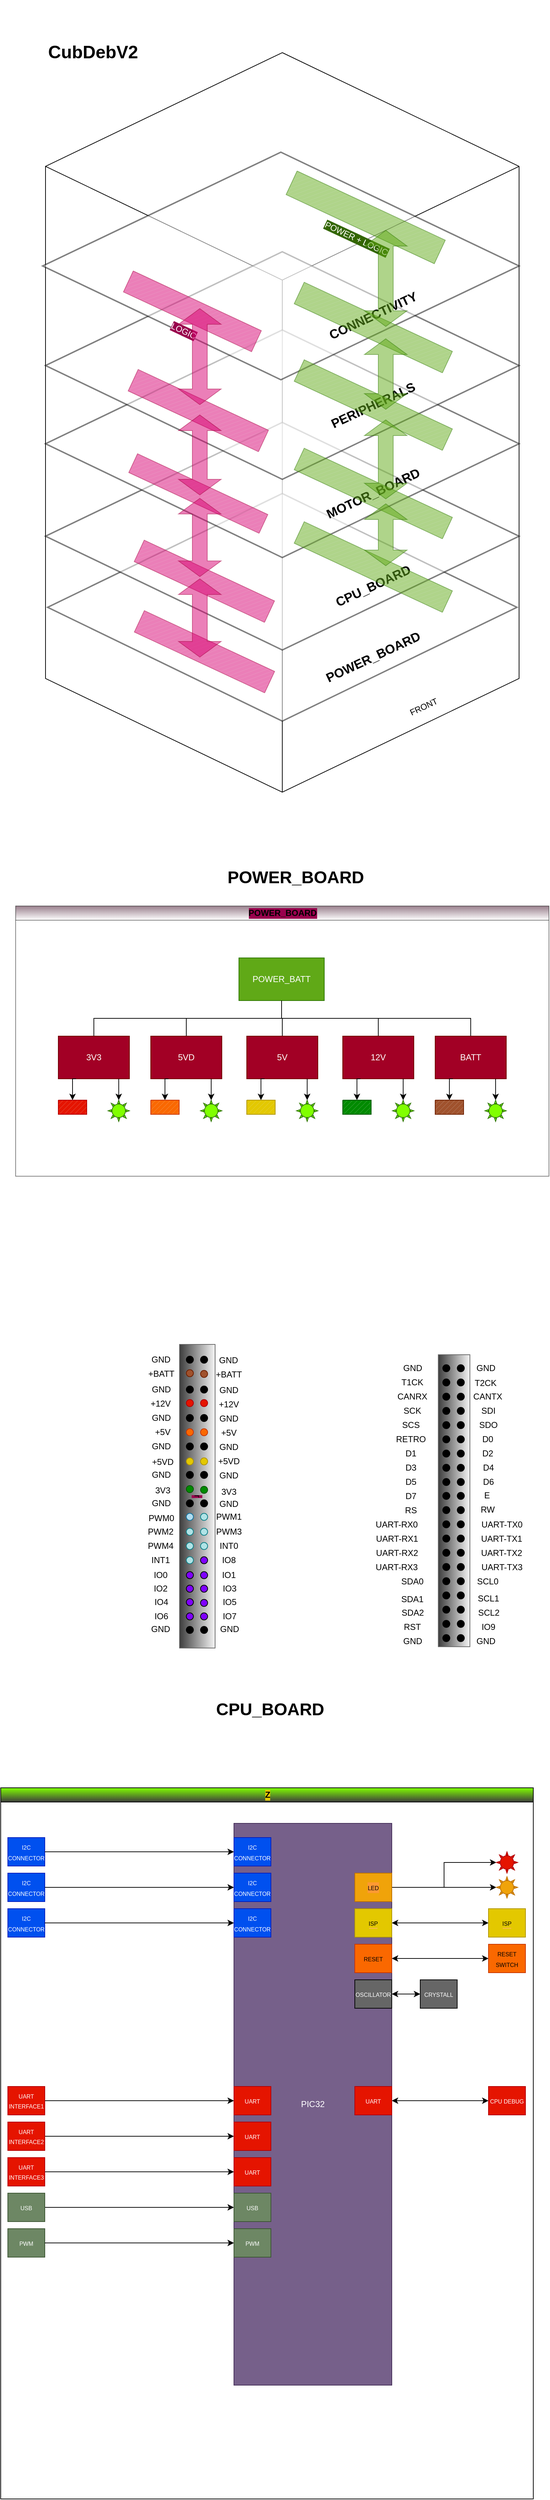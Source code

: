 <mxfile version="16.1.2" type="github">
  <diagram id="mQI_0nkD2IU0TEgh4_OI" name="Page-1">
    <mxGraphModel dx="848" dy="2799" grid="1" gridSize="10" guides="1" tooltips="1" connect="1" arrows="1" fold="1" page="1" pageScale="1" pageWidth="827" pageHeight="1169" math="0" shadow="0">
      <root>
        <mxCell id="0" />
        <mxCell id="1" parent="0" />
        <mxCell id="HH_CeNtuvAIVPq_1st5i-8" value="" style="html=1;whiteSpace=wrap;shape=isoCube2;backgroundOutline=1;isoAngle=15;gradientColor=#ffffff;fillColor=none;" parent="1" vertex="1">
          <mxGeometry x="83" y="-1120" width="666" height="1040" as="geometry" />
        </mxCell>
        <mxCell id="HH_CeNtuvAIVPq_1st5i-13" value="" style="strokeWidth=2;html=1;shape=mxgraph.flowchart.decision;whiteSpace=wrap;opacity=50;" parent="1" vertex="1">
          <mxGeometry x="86" y="-500" width="660" height="320" as="geometry" />
        </mxCell>
        <mxCell id="HH_CeNtuvAIVPq_1st5i-14" value="" style="strokeWidth=2;html=1;shape=mxgraph.flowchart.decision;whiteSpace=wrap;opacity=50;" parent="1" vertex="1">
          <mxGeometry x="83" y="-600" width="666" height="320" as="geometry" />
        </mxCell>
        <mxCell id="HH_CeNtuvAIVPq_1st5i-15" value="" style="strokeWidth=2;html=1;shape=mxgraph.flowchart.decision;whiteSpace=wrap;opacity=50;" parent="1" vertex="1">
          <mxGeometry x="83" y="-730" width="666" height="320" as="geometry" />
        </mxCell>
        <mxCell id="HH_CeNtuvAIVPq_1st5i-16" value="" style="strokeWidth=2;html=1;shape=mxgraph.flowchart.decision;whiteSpace=wrap;opacity=50;" parent="1" vertex="1">
          <mxGeometry x="83" y="-840" width="666" height="320" as="geometry" />
        </mxCell>
        <mxCell id="HH_CeNtuvAIVPq_1st5i-17" value="" style="strokeWidth=2;html=1;shape=mxgraph.flowchart.decision;whiteSpace=wrap;opacity=50;" parent="1" vertex="1">
          <mxGeometry x="79" y="-980" width="670" height="320" as="geometry" />
        </mxCell>
        <mxCell id="HH_CeNtuvAIVPq_1st5i-18" value="&lt;h2&gt;POWER_BOARD&lt;/h2&gt;" style="text;html=1;strokeColor=none;fillColor=none;align=center;verticalAlign=middle;whiteSpace=wrap;rounded=0;opacity=50;rotation=-25;" parent="1" vertex="1">
          <mxGeometry x="459" y="-280" width="170" height="20" as="geometry" />
        </mxCell>
        <mxCell id="HH_CeNtuvAIVPq_1st5i-19" value="&lt;div&gt;&lt;h2&gt;CPU_BOARD&lt;/h2&gt;&lt;/div&gt;" style="text;html=1;strokeColor=none;fillColor=none;align=center;verticalAlign=middle;whiteSpace=wrap;rounded=0;opacity=50;rotation=-25;" parent="1" vertex="1">
          <mxGeometry x="459" y="-380" width="170" height="20" as="geometry" />
        </mxCell>
        <mxCell id="HH_CeNtuvAIVPq_1st5i-20" value="&lt;h2&gt;MOTOR_BOARD&lt;/h2&gt;" style="text;html=1;strokeColor=none;fillColor=none;align=center;verticalAlign=middle;whiteSpace=wrap;rounded=0;opacity=50;rotation=-25;" parent="1" vertex="1">
          <mxGeometry x="459" y="-510" width="170" height="20" as="geometry" />
        </mxCell>
        <mxCell id="HH_CeNtuvAIVPq_1st5i-22" value="&lt;h2&gt;CONNECTIVITY&lt;/h2&gt;" style="text;html=1;strokeColor=none;fillColor=none;align=center;verticalAlign=middle;whiteSpace=wrap;rounded=0;opacity=50;rotation=-25;" parent="1" vertex="1">
          <mxGeometry x="459" y="-760" width="170" height="20" as="geometry" />
        </mxCell>
        <mxCell id="HH_CeNtuvAIVPq_1st5i-24" value="&lt;h2&gt;PERIPHERALS&lt;/h2&gt;" style="text;html=1;strokeColor=none;fillColor=none;align=center;verticalAlign=middle;whiteSpace=wrap;rounded=0;opacity=50;rotation=-25;" parent="1" vertex="1">
          <mxGeometry x="459" y="-634" width="170" height="20" as="geometry" />
        </mxCell>
        <mxCell id="HH_CeNtuvAIVPq_1st5i-37" value="" style="verticalLabelPosition=bottom;verticalAlign=top;html=1;shape=mxgraph.basic.patternFillRect;fillStyle=diag;step=5;fillStrokeWidth=0.2;fillStrokeColor=#dddddd;opacity=50;rotation=-155;strokeColor=#2D7600;fontColor=#ffffff;fillColor=#60a917;" parent="1" vertex="1">
          <mxGeometry x="429" y="-641" width="230" height="33.24" as="geometry" />
        </mxCell>
        <mxCell id="HH_CeNtuvAIVPq_1st5i-38" value="" style="verticalLabelPosition=bottom;verticalAlign=top;html=1;shape=mxgraph.basic.patternFillRect;fillStyle=diag;step=5;fillStrokeWidth=0.2;fillStrokeColor=#dddddd;opacity=50;rotation=-155;strokeColor=#2D7600;fontColor=#ffffff;fillColor=#60a917;" parent="1" vertex="1">
          <mxGeometry x="429" y="-750" width="230" height="33.24" as="geometry" />
        </mxCell>
        <mxCell id="HH_CeNtuvAIVPq_1st5i-39" value="&lt;font color=&quot;#FFFFFF&quot;&gt;&lt;span style=&quot;background-color: rgb(51 , 102 , 0)&quot;&gt;POWER + LOGIC&lt;/span&gt;&lt;/font&gt;" style="verticalLabelPosition=bottom;verticalAlign=top;html=1;shape=mxgraph.basic.patternFillRect;fillStyle=diag;step=5;fillStrokeWidth=0.2;fillStrokeColor=#dddddd;opacity=50;rotation=25;strokeColor=#2D7600;fontColor=#ffffff;fillColor=#60a917;" parent="1" vertex="1">
          <mxGeometry x="418.29" y="-906.6" width="230" height="36.59" as="geometry" />
        </mxCell>
        <mxCell id="HH_CeNtuvAIVPq_1st5i-40" value="" style="verticalLabelPosition=bottom;verticalAlign=top;html=1;shape=mxgraph.basic.patternFillRect;fillStyle=diag;step=5;fillStrokeWidth=0.2;fillStrokeColor=#dddddd;opacity=50;rotation=-155;strokeColor=#2D7600;fontColor=#ffffff;fillColor=#60a917;" parent="1" vertex="1">
          <mxGeometry x="429" y="-516.62" width="230" height="33.24" as="geometry" />
        </mxCell>
        <mxCell id="HH_CeNtuvAIVPq_1st5i-41" value="" style="verticalLabelPosition=bottom;verticalAlign=top;html=1;shape=mxgraph.basic.patternFillRect;fillStyle=diag;step=5;fillStrokeWidth=0.2;fillStrokeColor=#dddddd;opacity=50;rotation=-155;strokeColor=#2D7600;fontColor=#ffffff;fillColor=#60a917;" parent="1" vertex="1">
          <mxGeometry x="429" y="-413.24" width="230" height="33.24" as="geometry" />
        </mxCell>
        <mxCell id="HH_CeNtuvAIVPq_1st5i-42" value="" style="verticalLabelPosition=bottom;verticalAlign=top;html=1;shape=mxgraph.basic.patternFillRect;fillStyle=diag;step=5;fillStrokeWidth=0.2;fillStrokeColor=#dddddd;opacity=50;rotation=-155;strokeColor=#A50040;fontColor=#ffffff;fillColor=#d80073;" parent="1" vertex="1">
          <mxGeometry x="205.47" y="-294.13" width="202.23" height="33.24" as="geometry" />
        </mxCell>
        <mxCell id="HH_CeNtuvAIVPq_1st5i-43" value="" style="verticalLabelPosition=bottom;verticalAlign=top;html=1;shape=mxgraph.basic.patternFillRect;fillStyle=diag;step=5;fillStrokeWidth=0.2;fillStrokeColor=#dddddd;opacity=50;rotation=-155;strokeColor=#A50040;fontColor=#ffffff;fillColor=#d80073;" parent="1" vertex="1">
          <mxGeometry x="205.29" y="-393.24" width="202.23" height="33.24" as="geometry" />
        </mxCell>
        <mxCell id="HH_CeNtuvAIVPq_1st5i-44" value="" style="verticalLabelPosition=bottom;verticalAlign=top;html=1;shape=mxgraph.basic.patternFillRect;fillStyle=diag;step=5;fillStrokeWidth=0.2;fillStrokeColor=#dddddd;opacity=50;rotation=-155;strokeColor=#A50040;fontColor=#ffffff;fillColor=#d80073;" parent="1" vertex="1">
          <mxGeometry x="196.77" y="-514.55" width="202.23" height="29.11" as="geometry" />
        </mxCell>
        <mxCell id="HH_CeNtuvAIVPq_1st5i-45" value="" style="verticalLabelPosition=bottom;verticalAlign=top;html=1;shape=mxgraph.basic.patternFillRect;fillStyle=diag;step=5;fillStrokeWidth=0.2;fillStrokeColor=#dddddd;opacity=50;rotation=-155;strokeColor=#A50040;fontColor=#ffffff;fillColor=#d80073;" parent="1" vertex="1">
          <mxGeometry x="196.77" y="-633.24" width="202.23" height="33.24" as="geometry" />
        </mxCell>
        <mxCell id="HH_CeNtuvAIVPq_1st5i-49" value="&lt;span style=&quot;background-color: rgb(153 , 0 , 77)&quot;&gt;LOGIC&lt;/span&gt;" style="verticalLabelPosition=bottom;verticalAlign=top;html=1;shape=mxgraph.basic.patternFillRect;fillStyle=diag;step=5;fillStrokeWidth=0.2;fillStrokeColor=#dddddd;opacity=50;rotation=25;strokeColor=#A50040;fontColor=#ffffff;fillColor=#d80073;" parent="1" vertex="1">
          <mxGeometry x="190.14" y="-772.5" width="198.85" height="32.56" as="geometry" />
        </mxCell>
        <mxCell id="HH_CeNtuvAIVPq_1st5i-52" value="&lt;div style=&quot;font-size: 25px&quot;&gt;&lt;h1&gt;&lt;font style=&quot;font-size: 25px&quot;&gt;&lt;b&gt;CubDebV2&lt;/b&gt;&lt;/font&gt;&lt;/h1&gt;&lt;/div&gt;" style="text;html=1;strokeColor=none;fillColor=none;align=center;verticalAlign=middle;whiteSpace=wrap;rounded=0;opacity=50;" parent="1" vertex="1">
          <mxGeometry x="130" y="-1140" width="40" height="20" as="geometry" />
        </mxCell>
        <mxCell id="HH_CeNtuvAIVPq_1st5i-61" value="" style="html=1;shadow=0;dashed=0;align=center;verticalAlign=middle;shape=mxgraph.arrows2.twoWayArrow;dy=0.65;dx=22;opacity=50;labelBackgroundColor=#99004D;labelBorderColor=#000000;direction=east;flipH=1;flipV=0;fillColor=#d80073;strokeColor=#A50040;fontColor=#ffffff;rotation=-90;" parent="1" vertex="1">
          <mxGeometry x="232.5" y="-722.5" width="135" height="60" as="geometry" />
        </mxCell>
        <mxCell id="HH_CeNtuvAIVPq_1st5i-63" value="" style="html=1;shadow=0;dashed=0;align=center;verticalAlign=middle;shape=mxgraph.arrows2.twoWayArrow;dy=0.65;dx=22;opacity=50;labelBackgroundColor=#99004D;labelBorderColor=#000000;direction=east;flipH=1;flipV=0;fillColor=#d80073;strokeColor=#A50040;fontColor=#ffffff;rotation=-90;" parent="1" vertex="1">
          <mxGeometry x="243.75" y="-584.21" width="112.5" height="60" as="geometry" />
        </mxCell>
        <mxCell id="HH_CeNtuvAIVPq_1st5i-64" value="" style="html=1;shadow=0;dashed=0;align=center;verticalAlign=middle;shape=mxgraph.arrows2.twoWayArrow;dy=0.65;dx=22;opacity=50;labelBackgroundColor=#99004D;labelBorderColor=#000000;direction=east;flipH=1;flipV=0;fillColor=#d80073;strokeColor=#A50040;fontColor=#ffffff;rotation=-90;" parent="1" vertex="1">
          <mxGeometry x="245" y="-468.24" width="110" height="60" as="geometry" />
        </mxCell>
        <mxCell id="HH_CeNtuvAIVPq_1st5i-65" value="" style="html=1;shadow=0;dashed=0;align=center;verticalAlign=middle;shape=mxgraph.arrows2.twoWayArrow;dy=0.65;dx=22;opacity=50;labelBackgroundColor=#99004D;labelBorderColor=#000000;direction=east;flipH=1;flipV=0;fillColor=#d80073;strokeColor=#A50040;fontColor=#ffffff;rotation=-90;" parent="1" vertex="1">
          <mxGeometry x="245" y="-355" width="110" height="60" as="geometry" />
        </mxCell>
        <mxCell id="HH_CeNtuvAIVPq_1st5i-67" value="" style="html=1;shadow=0;dashed=0;align=center;verticalAlign=middle;shape=mxgraph.arrows2.twoWayArrow;dy=0.65;dx=22;opacity=50;labelBackgroundColor=#99004D;labelBorderColor=#000000;direction=east;flipH=1;flipV=0;fillColor=#60a917;strokeColor=#2D7600;fontColor=#ffffff;rotation=-90;" parent="1" vertex="1">
          <mxGeometry x="494" y="-832.5" width="135" height="60" as="geometry" />
        </mxCell>
        <mxCell id="HH_CeNtuvAIVPq_1st5i-70" value="" style="html=1;shadow=0;dashed=0;align=center;verticalAlign=middle;shape=mxgraph.arrows2.twoWayArrow;dy=0.65;dx=22;opacity=50;labelBackgroundColor=#99004D;labelBorderColor=#000000;direction=east;flipH=1;flipV=0;fillColor=#60a917;strokeColor=#2D7600;fontColor=#ffffff;rotation=-90;" parent="1" vertex="1">
          <mxGeometry x="512" y="-698" width="99" height="60" as="geometry" />
        </mxCell>
        <mxCell id="HH_CeNtuvAIVPq_1st5i-71" value="" style="html=1;shadow=0;dashed=0;align=center;verticalAlign=middle;shape=mxgraph.arrows2.twoWayArrow;dy=0.65;dx=22;opacity=50;labelBackgroundColor=#99004D;labelBorderColor=#000000;direction=east;flipH=1;flipV=0;fillColor=#60a917;strokeColor=#2D7600;fontColor=#ffffff;rotation=-90;" parent="1" vertex="1">
          <mxGeometry x="506" y="-578" width="111" height="60" as="geometry" />
        </mxCell>
        <mxCell id="HH_CeNtuvAIVPq_1st5i-72" value="" style="html=1;shadow=0;dashed=0;align=center;verticalAlign=middle;shape=mxgraph.arrows2.twoWayArrow;dy=0.65;dx=22;opacity=50;labelBackgroundColor=#99004D;labelBorderColor=#000000;direction=east;flipH=1;flipV=0;fillColor=#60a917;strokeColor=#2D7600;fontColor=#ffffff;rotation=-90;" parent="1" vertex="1">
          <mxGeometry x="518" y="-472" width="87" height="60" as="geometry" />
        </mxCell>
        <mxCell id="HH_CeNtuvAIVPq_1st5i-79" value="FRONT" style="text;html=1;strokeColor=none;fillColor=none;align=center;verticalAlign=middle;whiteSpace=wrap;rounded=0;opacity=50;rotation=-25;" parent="1" vertex="1">
          <mxGeometry x="530" y="-210" width="170" height="20" as="geometry" />
        </mxCell>
        <mxCell id="HH_CeNtuvAIVPq_1st5i-106" value="POWER_BOARD" style="swimlane;html=1;startSize=20;horizontal=1;containerType=tree;newEdgeStyle={&quot;edgeStyle&quot;:&quot;elbowEdgeStyle&quot;,&quot;startArrow&quot;:&quot;none&quot;,&quot;endArrow&quot;:&quot;none&quot;};rounded=0;labelBackgroundColor=#99004D;fillColor=#33001A;gradientColor=#ffffff;opacity=50;" parent="1" vertex="1">
          <mxGeometry x="41" y="80" width="750" height="380" as="geometry" />
        </mxCell>
        <mxCell id="HH_CeNtuvAIVPq_1st5i-107" value="" style="edgeStyle=elbowEdgeStyle;elbow=vertical;startArrow=none;endArrow=none;rounded=0;" parent="HH_CeNtuvAIVPq_1st5i-106" source="HH_CeNtuvAIVPq_1st5i-109" target="HH_CeNtuvAIVPq_1st5i-110" edge="1">
          <mxGeometry relative="1" as="geometry" />
        </mxCell>
        <mxCell id="HH_CeNtuvAIVPq_1st5i-108" value="" style="edgeStyle=elbowEdgeStyle;elbow=vertical;startArrow=none;endArrow=none;rounded=0;" parent="HH_CeNtuvAIVPq_1st5i-106" source="HH_CeNtuvAIVPq_1st5i-109" target="HH_CeNtuvAIVPq_1st5i-111" edge="1">
          <mxGeometry relative="1" as="geometry" />
        </mxCell>
        <UserObject label="POWER_BATT" treeRoot="1" id="HH_CeNtuvAIVPq_1st5i-109">
          <mxCell style="whiteSpace=wrap;html=1;align=center;treeFolding=1;treeMoving=1;newEdgeStyle={&quot;edgeStyle&quot;:&quot;elbowEdgeStyle&quot;,&quot;startArrow&quot;:&quot;none&quot;,&quot;endArrow&quot;:&quot;none&quot;};fillColor=#60a917;strokeColor=#2D7600;fontColor=#ffffff;" parent="HH_CeNtuvAIVPq_1st5i-106" vertex="1">
            <mxGeometry x="314" y="73" width="120" height="60" as="geometry" />
          </mxCell>
        </UserObject>
        <mxCell id="HH_CeNtuvAIVPq_1st5i-110" value="3V3" style="whiteSpace=wrap;html=1;align=center;verticalAlign=middle;treeFolding=1;treeMoving=1;newEdgeStyle={&quot;edgeStyle&quot;:&quot;elbowEdgeStyle&quot;,&quot;startArrow&quot;:&quot;none&quot;,&quot;endArrow&quot;:&quot;none&quot;};fillColor=#a20025;strokeColor=#6F0000;fontColor=#ffffff;" parent="HH_CeNtuvAIVPq_1st5i-106" vertex="1">
          <mxGeometry x="60" y="183" width="100" height="60" as="geometry" />
        </mxCell>
        <mxCell id="HH_CeNtuvAIVPq_1st5i-111" value="5VD" style="whiteSpace=wrap;html=1;align=center;verticalAlign=middle;treeFolding=1;treeMoving=1;newEdgeStyle={&quot;edgeStyle&quot;:&quot;elbowEdgeStyle&quot;,&quot;startArrow&quot;:&quot;none&quot;,&quot;endArrow&quot;:&quot;none&quot;};fillColor=#a20025;strokeColor=#6F0000;fontColor=#ffffff;" parent="HH_CeNtuvAIVPq_1st5i-106" vertex="1">
          <mxGeometry x="190" y="183" width="100" height="60" as="geometry" />
        </mxCell>
        <mxCell id="HH_CeNtuvAIVPq_1st5i-119" value="" style="edgeStyle=elbowEdgeStyle;elbow=vertical;startArrow=none;endArrow=none;rounded=0;" parent="HH_CeNtuvAIVPq_1st5i-106" source="HH_CeNtuvAIVPq_1st5i-109" target="HH_CeNtuvAIVPq_1st5i-120" edge="1">
          <mxGeometry relative="1" as="geometry">
            <mxPoint x="474" y="203" as="sourcePoint" />
          </mxGeometry>
        </mxCell>
        <mxCell id="HH_CeNtuvAIVPq_1st5i-120" value="5V" style="whiteSpace=wrap;html=1;align=center;verticalAlign=middle;treeFolding=1;treeMoving=1;newEdgeStyle={&quot;edgeStyle&quot;:&quot;elbowEdgeStyle&quot;,&quot;startArrow&quot;:&quot;none&quot;,&quot;endArrow&quot;:&quot;none&quot;};fillColor=#a20025;strokeColor=#6F0000;fontColor=#ffffff;" parent="HH_CeNtuvAIVPq_1st5i-106" vertex="1">
          <mxGeometry x="325" y="183" width="100" height="60" as="geometry" />
        </mxCell>
        <mxCell id="HH_CeNtuvAIVPq_1st5i-121" value="" style="edgeStyle=elbowEdgeStyle;elbow=vertical;startArrow=none;endArrow=none;rounded=0;" parent="HH_CeNtuvAIVPq_1st5i-106" source="HH_CeNtuvAIVPq_1st5i-109" target="HH_CeNtuvAIVPq_1st5i-122" edge="1">
          <mxGeometry relative="1" as="geometry">
            <mxPoint x="474" y="203" as="sourcePoint" />
          </mxGeometry>
        </mxCell>
        <mxCell id="HH_CeNtuvAIVPq_1st5i-122" value="12V" style="whiteSpace=wrap;html=1;align=center;verticalAlign=middle;treeFolding=1;treeMoving=1;newEdgeStyle={&quot;edgeStyle&quot;:&quot;elbowEdgeStyle&quot;,&quot;startArrow&quot;:&quot;none&quot;,&quot;endArrow&quot;:&quot;none&quot;};fillColor=#a20025;strokeColor=#6F0000;fontColor=#ffffff;" parent="HH_CeNtuvAIVPq_1st5i-106" vertex="1">
          <mxGeometry x="460" y="183" width="100" height="60" as="geometry" />
        </mxCell>
        <mxCell id="HH_CeNtuvAIVPq_1st5i-123" value="" style="edgeStyle=elbowEdgeStyle;elbow=vertical;startArrow=none;endArrow=none;rounded=0;" parent="HH_CeNtuvAIVPq_1st5i-106" source="HH_CeNtuvAIVPq_1st5i-109" target="HH_CeNtuvAIVPq_1st5i-124" edge="1">
          <mxGeometry relative="1" as="geometry">
            <mxPoint x="474" y="203" as="sourcePoint" />
          </mxGeometry>
        </mxCell>
        <mxCell id="HH_CeNtuvAIVPq_1st5i-124" value="BATT" style="whiteSpace=wrap;html=1;align=center;verticalAlign=middle;treeFolding=1;treeMoving=1;newEdgeStyle={&quot;edgeStyle&quot;:&quot;elbowEdgeStyle&quot;,&quot;startArrow&quot;:&quot;none&quot;,&quot;endArrow&quot;:&quot;none&quot;};fillColor=#a20025;strokeColor=#6F0000;fontColor=#ffffff;" parent="HH_CeNtuvAIVPq_1st5i-106" vertex="1">
          <mxGeometry x="590" y="183" width="100" height="60" as="geometry" />
        </mxCell>
        <mxCell id="HH_CeNtuvAIVPq_1st5i-125" value="" style="verticalLabelPosition=bottom;verticalAlign=top;html=1;shape=mxgraph.basic.sun;rounded=0;labelBackgroundColor=#99004D;strokeColor=#2D7600;fontColor=#ffffff;fillColor=#80FF00;" parent="HH_CeNtuvAIVPq_1st5i-106" vertex="1">
          <mxGeometry x="130" y="273" width="30" height="30" as="geometry" />
        </mxCell>
        <mxCell id="HH_CeNtuvAIVPq_1st5i-128" value="" style="endArrow=classic;html=1;labelBackgroundColor=#660033;entryX=0.5;entryY=0;entryDx=0;entryDy=0;entryPerimeter=0;exitX=0.85;exitY=1;exitDx=0;exitDy=0;exitPerimeter=0;" parent="HH_CeNtuvAIVPq_1st5i-106" source="HH_CeNtuvAIVPq_1st5i-110" target="HH_CeNtuvAIVPq_1st5i-125" edge="1">
          <mxGeometry width="50" height="50" relative="1" as="geometry">
            <mxPoint x="210" y="423" as="sourcePoint" />
            <mxPoint x="260" y="373" as="targetPoint" />
          </mxGeometry>
        </mxCell>
        <mxCell id="HH_CeNtuvAIVPq_1st5i-129" value="" style="verticalLabelPosition=bottom;verticalAlign=top;html=1;shape=mxgraph.basic.sun;rounded=0;labelBackgroundColor=#99004D;strokeColor=#2D7600;fontColor=#ffffff;fillColor=#80FF00;" parent="HH_CeNtuvAIVPq_1st5i-106" vertex="1">
          <mxGeometry x="260" y="273" width="30" height="30" as="geometry" />
        </mxCell>
        <mxCell id="HH_CeNtuvAIVPq_1st5i-130" value="" style="endArrow=classic;html=1;labelBackgroundColor=#660033;entryX=0.5;entryY=0;entryDx=0;entryDy=0;entryPerimeter=0;exitX=0.85;exitY=1;exitDx=0;exitDy=0;exitPerimeter=0;" parent="HH_CeNtuvAIVPq_1st5i-106" target="HH_CeNtuvAIVPq_1st5i-129" edge="1">
          <mxGeometry width="50" height="50" relative="1" as="geometry">
            <mxPoint x="275" y="243" as="sourcePoint" />
            <mxPoint x="290" y="303" as="targetPoint" />
          </mxGeometry>
        </mxCell>
        <mxCell id="HH_CeNtuvAIVPq_1st5i-131" value="" style="verticalLabelPosition=bottom;verticalAlign=top;html=1;shape=mxgraph.basic.sun;rounded=0;labelBackgroundColor=#99004D;strokeColor=#2D7600;fontColor=#ffffff;fillColor=#80FF00;" parent="HH_CeNtuvAIVPq_1st5i-106" vertex="1">
          <mxGeometry x="395" y="273" width="30" height="30" as="geometry" />
        </mxCell>
        <mxCell id="HH_CeNtuvAIVPq_1st5i-132" value="" style="endArrow=classic;html=1;labelBackgroundColor=#660033;entryX=0.5;entryY=0;entryDx=0;entryDy=0;entryPerimeter=0;exitX=0.85;exitY=1;exitDx=0;exitDy=0;exitPerimeter=0;" parent="HH_CeNtuvAIVPq_1st5i-106" target="HH_CeNtuvAIVPq_1st5i-131" edge="1">
          <mxGeometry width="50" height="50" relative="1" as="geometry">
            <mxPoint x="410" y="243" as="sourcePoint" />
            <mxPoint x="425" y="303" as="targetPoint" />
          </mxGeometry>
        </mxCell>
        <mxCell id="HH_CeNtuvAIVPq_1st5i-133" value="" style="verticalLabelPosition=bottom;verticalAlign=top;html=1;shape=mxgraph.basic.sun;rounded=0;labelBackgroundColor=#99004D;strokeColor=#2D7600;fontColor=#ffffff;fillColor=#80FF00;" parent="HH_CeNtuvAIVPq_1st5i-106" vertex="1">
          <mxGeometry x="530" y="273" width="30" height="30" as="geometry" />
        </mxCell>
        <mxCell id="HH_CeNtuvAIVPq_1st5i-134" value="" style="endArrow=classic;html=1;labelBackgroundColor=#660033;entryX=0.5;entryY=0;entryDx=0;entryDy=0;entryPerimeter=0;exitX=0.85;exitY=1;exitDx=0;exitDy=0;exitPerimeter=0;" parent="HH_CeNtuvAIVPq_1st5i-106" target="HH_CeNtuvAIVPq_1st5i-133" edge="1">
          <mxGeometry width="50" height="50" relative="1" as="geometry">
            <mxPoint x="545" y="243" as="sourcePoint" />
            <mxPoint x="560" y="303" as="targetPoint" />
          </mxGeometry>
        </mxCell>
        <mxCell id="HH_CeNtuvAIVPq_1st5i-135" value="" style="verticalLabelPosition=bottom;verticalAlign=top;html=1;shape=mxgraph.basic.sun;rounded=0;labelBackgroundColor=#99004D;strokeColor=#2D7600;fontColor=#ffffff;fillColor=#80FF00;" parent="HH_CeNtuvAIVPq_1st5i-106" vertex="1">
          <mxGeometry x="660" y="273" width="30" height="30" as="geometry" />
        </mxCell>
        <mxCell id="HH_CeNtuvAIVPq_1st5i-136" value="" style="endArrow=classic;html=1;labelBackgroundColor=#660033;entryX=0.5;entryY=0;entryDx=0;entryDy=0;entryPerimeter=0;exitX=0.85;exitY=1;exitDx=0;exitDy=0;exitPerimeter=0;" parent="HH_CeNtuvAIVPq_1st5i-106" target="HH_CeNtuvAIVPq_1st5i-135" edge="1">
          <mxGeometry width="50" height="50" relative="1" as="geometry">
            <mxPoint x="675" y="243" as="sourcePoint" />
            <mxPoint x="690" y="303" as="targetPoint" />
          </mxGeometry>
        </mxCell>
        <mxCell id="HH_CeNtuvAIVPq_1st5i-144" value="" style="verticalLabelPosition=bottom;verticalAlign=top;html=1;shape=mxgraph.basic.patternFillRect;fillStyle=diag;step=5;fillStrokeWidth=0.2;fillStrokeColor=#dddddd;rounded=0;labelBackgroundColor=#99004D;fillColor=#e51400;strokeColor=#B20000;fontColor=#ffffff;" parent="HH_CeNtuvAIVPq_1st5i-106" vertex="1">
          <mxGeometry x="60" y="273" width="40" height="20" as="geometry" />
        </mxCell>
        <mxCell id="HH_CeNtuvAIVPq_1st5i-145" style="edgeStyle=orthogonalEdgeStyle;rounded=0;orthogonalLoop=1;jettySize=auto;html=1;exitX=0.25;exitY=1;exitDx=0;exitDy=0;entryX=0.5;entryY=0;entryDx=0;entryDy=0;entryPerimeter=0;labelBackgroundColor=#660033;" parent="HH_CeNtuvAIVPq_1st5i-106" source="HH_CeNtuvAIVPq_1st5i-110" target="HH_CeNtuvAIVPq_1st5i-144" edge="1">
          <mxGeometry relative="1" as="geometry" />
        </mxCell>
        <mxCell id="HH_CeNtuvAIVPq_1st5i-146" value="" style="verticalLabelPosition=bottom;verticalAlign=top;html=1;shape=mxgraph.basic.patternFillRect;fillStyle=diag;step=5;fillStrokeWidth=0.2;fillStrokeColor=#dddddd;rounded=0;labelBackgroundColor=#99004D;fillColor=#fa6800;strokeColor=#C73500;fontColor=#ffffff;" parent="HH_CeNtuvAIVPq_1st5i-106" vertex="1">
          <mxGeometry x="190" y="273" width="40" height="20" as="geometry" />
        </mxCell>
        <mxCell id="HH_CeNtuvAIVPq_1st5i-147" style="edgeStyle=orthogonalEdgeStyle;rounded=0;orthogonalLoop=1;jettySize=auto;html=1;exitX=0.25;exitY=1;exitDx=0;exitDy=0;entryX=0.5;entryY=0;entryDx=0;entryDy=0;entryPerimeter=0;labelBackgroundColor=#660033;" parent="HH_CeNtuvAIVPq_1st5i-106" target="HH_CeNtuvAIVPq_1st5i-146" edge="1">
          <mxGeometry relative="1" as="geometry">
            <mxPoint x="215" y="243" as="sourcePoint" />
          </mxGeometry>
        </mxCell>
        <mxCell id="HH_CeNtuvAIVPq_1st5i-148" value="" style="verticalLabelPosition=bottom;verticalAlign=top;html=1;shape=mxgraph.basic.patternFillRect;fillStyle=diag;step=5;fillStrokeWidth=0.2;fillStrokeColor=#dddddd;rounded=0;labelBackgroundColor=#99004D;fillColor=#e3c800;strokeColor=#B09500;fontColor=#ffffff;" parent="HH_CeNtuvAIVPq_1st5i-106" vertex="1">
          <mxGeometry x="325" y="273" width="40" height="20" as="geometry" />
        </mxCell>
        <mxCell id="HH_CeNtuvAIVPq_1st5i-149" style="edgeStyle=orthogonalEdgeStyle;rounded=0;orthogonalLoop=1;jettySize=auto;html=1;exitX=0.25;exitY=1;exitDx=0;exitDy=0;entryX=0.5;entryY=0;entryDx=0;entryDy=0;entryPerimeter=0;labelBackgroundColor=#660033;" parent="HH_CeNtuvAIVPq_1st5i-106" target="HH_CeNtuvAIVPq_1st5i-148" edge="1">
          <mxGeometry relative="1" as="geometry">
            <mxPoint x="350" y="243" as="sourcePoint" />
          </mxGeometry>
        </mxCell>
        <mxCell id="HH_CeNtuvAIVPq_1st5i-150" value="" style="verticalLabelPosition=bottom;verticalAlign=top;html=1;shape=mxgraph.basic.patternFillRect;fillStyle=diag;step=5;fillStrokeWidth=0.2;fillStrokeColor=#dddddd;rounded=0;labelBackgroundColor=#99004D;fillColor=#008a00;strokeColor=#005700;fontColor=#ffffff;" parent="HH_CeNtuvAIVPq_1st5i-106" vertex="1">
          <mxGeometry x="460" y="273" width="40" height="20" as="geometry" />
        </mxCell>
        <mxCell id="HH_CeNtuvAIVPq_1st5i-151" style="edgeStyle=orthogonalEdgeStyle;rounded=0;orthogonalLoop=1;jettySize=auto;html=1;exitX=0.25;exitY=1;exitDx=0;exitDy=0;entryX=0.5;entryY=0;entryDx=0;entryDy=0;entryPerimeter=0;labelBackgroundColor=#660033;" parent="HH_CeNtuvAIVPq_1st5i-106" target="HH_CeNtuvAIVPq_1st5i-150" edge="1">
          <mxGeometry relative="1" as="geometry">
            <mxPoint x="485" y="243" as="sourcePoint" />
          </mxGeometry>
        </mxCell>
        <mxCell id="HH_CeNtuvAIVPq_1st5i-242" value="" style="verticalLabelPosition=bottom;verticalAlign=top;html=1;shape=mxgraph.basic.patternFillRect;fillStyle=diag;step=5;fillStrokeWidth=0.2;fillStrokeColor=#dddddd;rounded=0;labelBackgroundColor=#99004D;fillColor=#a0522d;strokeColor=#6D1F00;fontColor=#ffffff;" parent="HH_CeNtuvAIVPq_1st5i-106" vertex="1">
          <mxGeometry x="590" y="273" width="40" height="20" as="geometry" />
        </mxCell>
        <mxCell id="HH_CeNtuvAIVPq_1st5i-243" style="edgeStyle=orthogonalEdgeStyle;rounded=0;orthogonalLoop=1;jettySize=auto;html=1;exitX=0.25;exitY=1;exitDx=0;exitDy=0;entryX=0.5;entryY=0;entryDx=0;entryDy=0;entryPerimeter=0;labelBackgroundColor=#660033;" parent="1" target="HH_CeNtuvAIVPq_1st5i-242" edge="1">
          <mxGeometry relative="1" as="geometry">
            <mxPoint x="656" y="323.0" as="sourcePoint" />
            <mxPoint x="651" y="353.0" as="targetPoint" />
          </mxGeometry>
        </mxCell>
        <mxCell id="HH_CeNtuvAIVPq_1st5i-246" value="Z" style="swimlane;html=1;startSize=20;horizontal=1;containerType=tree;newEdgeStyle={&quot;edgeStyle&quot;:&quot;elbowEdgeStyle&quot;,&quot;startArrow&quot;:&quot;none&quot;,&quot;endArrow&quot;:&quot;none&quot;};rounded=0;shadow=0;labelBackgroundColor=#E3C800;sketch=0;strokeColor=#000000;fillColor=#80FF00;gradientColor=#3D3D3D;" parent="1" vertex="1">
          <mxGeometry x="20" y="1320" width="749" height="1000" as="geometry" />
        </mxCell>
        <UserObject label="PIC32" treeRoot="1" id="HH_CeNtuvAIVPq_1st5i-249">
          <mxCell style="whiteSpace=wrap;html=1;align=center;treeFolding=1;treeMoving=1;newEdgeStyle={&quot;edgeStyle&quot;:&quot;elbowEdgeStyle&quot;,&quot;startArrow&quot;:&quot;none&quot;,&quot;endArrow&quot;:&quot;none&quot;};fillColor=#76608a;strokeColor=#432D57;fontColor=#ffffff;" parent="HH_CeNtuvAIVPq_1st5i-246" vertex="1">
            <mxGeometry x="328" y="50" width="222" height="790" as="geometry" />
          </mxCell>
        </UserObject>
        <mxCell id="HH_CeNtuvAIVPq_1st5i-353" style="edgeStyle=orthogonalEdgeStyle;rounded=0;orthogonalLoop=1;jettySize=auto;html=1;exitX=1;exitY=0.5;exitDx=0;exitDy=0;entryX=0;entryY=0.5;entryDx=0;entryDy=0;labelBackgroundColor=#660033;startArrow=classic;startFill=1;fontColor=#FFFFFF;" parent="HH_CeNtuvAIVPq_1st5i-246" source="HH_CeNtuvAIVPq_1st5i-262" target="HH_CeNtuvAIVPq_1st5i-292" edge="1">
          <mxGeometry relative="1" as="geometry" />
        </mxCell>
        <UserObject label="&lt;font style=&quot;font-size: 8px&quot;&gt;UART&lt;/font&gt;" treeRoot="1" id="HH_CeNtuvAIVPq_1st5i-262">
          <mxCell style="whiteSpace=wrap;html=1;align=center;treeFolding=1;treeMoving=1;newEdgeStyle={&quot;edgeStyle&quot;:&quot;elbowEdgeStyle&quot;,&quot;startArrow&quot;:&quot;none&quot;,&quot;endArrow&quot;:&quot;none&quot;};fillColor=#e51400;strokeColor=#B20000;fontColor=#ffffff;" parent="HH_CeNtuvAIVPq_1st5i-246" vertex="1">
            <mxGeometry x="498" y="420" width="52" height="40" as="geometry" />
          </mxCell>
        </UserObject>
        <UserObject label="&lt;div style=&quot;font-size: 11px&quot;&gt;&lt;font style=&quot;font-size: 8px&quot;&gt;CPU DEBUG&lt;br&gt;&lt;/font&gt;&lt;/div&gt;" treeRoot="1" id="HH_CeNtuvAIVPq_1st5i-292">
          <mxCell style="whiteSpace=wrap;html=1;align=center;treeFolding=1;treeMoving=1;newEdgeStyle={&quot;edgeStyle&quot;:&quot;elbowEdgeStyle&quot;,&quot;startArrow&quot;:&quot;none&quot;,&quot;endArrow&quot;:&quot;none&quot;};fillColor=#e51400;strokeColor=#B20000;fontColor=#ffffff;" parent="HH_CeNtuvAIVPq_1st5i-246" vertex="1">
            <mxGeometry x="686" y="420" width="52" height="40" as="geometry" />
          </mxCell>
        </UserObject>
        <UserObject label="&lt;font style=&quot;font-size: 8px&quot;&gt;UART&lt;/font&gt;" treeRoot="1" id="HH_CeNtuvAIVPq_1st5i-294">
          <mxCell style="whiteSpace=wrap;html=1;align=center;treeFolding=1;treeMoving=1;newEdgeStyle={&quot;edgeStyle&quot;:&quot;elbowEdgeStyle&quot;,&quot;startArrow&quot;:&quot;none&quot;,&quot;endArrow&quot;:&quot;none&quot;};fillColor=#e51400;strokeColor=#B20000;fontColor=#ffffff;" parent="HH_CeNtuvAIVPq_1st5i-246" vertex="1">
            <mxGeometry x="328" y="420" width="52" height="40" as="geometry" />
          </mxCell>
        </UserObject>
        <mxCell id="HH_CeNtuvAIVPq_1st5i-295" style="edgeStyle=orthogonalEdgeStyle;rounded=0;orthogonalLoop=1;jettySize=auto;html=1;exitX=1;exitY=0.5;exitDx=0;exitDy=0;entryX=0;entryY=0.5;entryDx=0;entryDy=0;labelBackgroundColor=#660033;" parent="HH_CeNtuvAIVPq_1st5i-246" source="HH_CeNtuvAIVPq_1st5i-296" target="HH_CeNtuvAIVPq_1st5i-294" edge="1">
          <mxGeometry relative="1" as="geometry" />
        </mxCell>
        <UserObject label="&lt;div style=&quot;font-size: 11px&quot;&gt;&lt;font style=&quot;font-size: 8px&quot;&gt;UART&lt;/font&gt;&lt;/div&gt;&lt;div style=&quot;font-size: 11px&quot;&gt;&lt;font style=&quot;font-size: 8px&quot;&gt;INTERFACE1&lt;/font&gt;&lt;/div&gt;" treeRoot="1" id="HH_CeNtuvAIVPq_1st5i-296">
          <mxCell style="whiteSpace=wrap;html=1;align=center;treeFolding=1;treeMoving=1;newEdgeStyle={&quot;edgeStyle&quot;:&quot;elbowEdgeStyle&quot;,&quot;startArrow&quot;:&quot;none&quot;,&quot;endArrow&quot;:&quot;none&quot;};fillColor=#e51400;strokeColor=#B20000;fontColor=#ffffff;" parent="HH_CeNtuvAIVPq_1st5i-246" vertex="1">
            <mxGeometry x="10" y="420" width="52" height="40" as="geometry" />
          </mxCell>
        </UserObject>
        <UserObject label="&lt;font style=&quot;font-size: 8px&quot;&gt;UART&lt;/font&gt;" treeRoot="1" id="HH_CeNtuvAIVPq_1st5i-297">
          <mxCell style="whiteSpace=wrap;html=1;align=center;treeFolding=1;treeMoving=1;newEdgeStyle={&quot;edgeStyle&quot;:&quot;elbowEdgeStyle&quot;,&quot;startArrow&quot;:&quot;none&quot;,&quot;endArrow&quot;:&quot;none&quot;};fillColor=#e51400;strokeColor=#B20000;fontColor=#ffffff;" parent="HH_CeNtuvAIVPq_1st5i-246" vertex="1">
            <mxGeometry x="328" y="470" width="52" height="40" as="geometry" />
          </mxCell>
        </UserObject>
        <mxCell id="HH_CeNtuvAIVPq_1st5i-298" style="edgeStyle=orthogonalEdgeStyle;rounded=0;orthogonalLoop=1;jettySize=auto;html=1;exitX=1;exitY=0.5;exitDx=0;exitDy=0;entryX=0;entryY=0.5;entryDx=0;entryDy=0;labelBackgroundColor=#660033;" parent="HH_CeNtuvAIVPq_1st5i-246" source="HH_CeNtuvAIVPq_1st5i-299" target="HH_CeNtuvAIVPq_1st5i-297" edge="1">
          <mxGeometry relative="1" as="geometry" />
        </mxCell>
        <UserObject label="&lt;div style=&quot;font-size: 11px&quot;&gt;&lt;font style=&quot;font-size: 8px&quot;&gt;UART INTERFACE2&lt;br&gt;&lt;/font&gt;&lt;/div&gt;" treeRoot="1" id="HH_CeNtuvAIVPq_1st5i-299">
          <mxCell style="whiteSpace=wrap;html=1;align=center;treeFolding=1;treeMoving=1;newEdgeStyle={&quot;edgeStyle&quot;:&quot;elbowEdgeStyle&quot;,&quot;startArrow&quot;:&quot;none&quot;,&quot;endArrow&quot;:&quot;none&quot;};fillColor=#e51400;strokeColor=#B20000;fontColor=#ffffff;" parent="HH_CeNtuvAIVPq_1st5i-246" vertex="1">
            <mxGeometry x="10" y="470" width="52" height="40" as="geometry" />
          </mxCell>
        </UserObject>
        <UserObject label="&lt;font style=&quot;font-size: 8px&quot;&gt;UART&lt;/font&gt;" treeRoot="1" id="HH_CeNtuvAIVPq_1st5i-300">
          <mxCell style="whiteSpace=wrap;html=1;align=center;treeFolding=1;treeMoving=1;newEdgeStyle={&quot;edgeStyle&quot;:&quot;elbowEdgeStyle&quot;,&quot;startArrow&quot;:&quot;none&quot;,&quot;endArrow&quot;:&quot;none&quot;};fillColor=#e51400;strokeColor=#B20000;fontColor=#ffffff;" parent="HH_CeNtuvAIVPq_1st5i-246" vertex="1">
            <mxGeometry x="328" y="520" width="52" height="40" as="geometry" />
          </mxCell>
        </UserObject>
        <mxCell id="HH_CeNtuvAIVPq_1st5i-301" style="edgeStyle=orthogonalEdgeStyle;rounded=0;orthogonalLoop=1;jettySize=auto;html=1;exitX=1;exitY=0.5;exitDx=0;exitDy=0;entryX=0;entryY=0.5;entryDx=0;entryDy=0;labelBackgroundColor=#660033;" parent="HH_CeNtuvAIVPq_1st5i-246" source="HH_CeNtuvAIVPq_1st5i-302" target="HH_CeNtuvAIVPq_1st5i-300" edge="1">
          <mxGeometry relative="1" as="geometry" />
        </mxCell>
        <UserObject label="&lt;div style=&quot;font-size: 11px&quot;&gt;&lt;font style=&quot;font-size: 8px&quot;&gt;UART INTERFACE3&lt;br&gt;&lt;/font&gt;&lt;/div&gt;" treeRoot="1" id="HH_CeNtuvAIVPq_1st5i-302">
          <mxCell style="whiteSpace=wrap;html=1;align=center;treeFolding=1;treeMoving=1;newEdgeStyle={&quot;edgeStyle&quot;:&quot;elbowEdgeStyle&quot;,&quot;startArrow&quot;:&quot;none&quot;,&quot;endArrow&quot;:&quot;none&quot;};fillColor=#e51400;strokeColor=#B20000;fontColor=#ffffff;" parent="HH_CeNtuvAIVPq_1st5i-246" vertex="1">
            <mxGeometry x="10" y="520" width="52" height="40" as="geometry" />
          </mxCell>
        </UserObject>
        <mxCell id="HH_CeNtuvAIVPq_1st5i-348" style="edgeStyle=orthogonalEdgeStyle;rounded=0;orthogonalLoop=1;jettySize=auto;html=1;exitX=1;exitY=0.5;exitDx=0;exitDy=0;entryX=0;entryY=0.5;entryDx=0;entryDy=0;labelBackgroundColor=#660033;startArrow=classic;startFill=1;fontColor=#FFFFFF;" parent="HH_CeNtuvAIVPq_1st5i-246" source="HH_CeNtuvAIVPq_1st5i-311" target="HH_CeNtuvAIVPq_1st5i-342" edge="1">
          <mxGeometry relative="1" as="geometry" />
        </mxCell>
        <mxCell id="HH_CeNtuvAIVPq_1st5i-311" value="&lt;span style=&quot;background-color: rgb(227 , 200 , 0)&quot;&gt;&lt;font style=&quot;font-size: 8px&quot;&gt;ISP&lt;/font&gt;&lt;/span&gt;" style="rounded=0;whiteSpace=wrap;html=1;shadow=0;labelBackgroundColor=#FFB366;sketch=0;strokeColor=#B09500;fillColor=#E3C800;" parent="HH_CeNtuvAIVPq_1st5i-246" vertex="1">
          <mxGeometry x="498" y="170" width="52" height="40" as="geometry" />
        </mxCell>
        <mxCell id="HH_CeNtuvAIVPq_1st5i-312" value="&lt;font style=&quot;font-size: 8px&quot;&gt;RESET&lt;/font&gt;" style="rounded=0;whiteSpace=wrap;html=1;shadow=0;labelBackgroundColor=#FA6800;sketch=0;strokeColor=#C73500;fillColor=#FA6800;" parent="HH_CeNtuvAIVPq_1st5i-246" vertex="1">
          <mxGeometry x="498" y="220" width="52" height="40" as="geometry" />
        </mxCell>
        <mxCell id="HH_CeNtuvAIVPq_1st5i-345" style="edgeStyle=orthogonalEdgeStyle;rounded=0;orthogonalLoop=1;jettySize=auto;html=1;exitX=1;exitY=0.5;exitDx=0;exitDy=0;labelBackgroundColor=#660033;fontColor=#FFFFFF;startArrow=classic;startFill=1;" parent="HH_CeNtuvAIVPq_1st5i-246" source="HH_CeNtuvAIVPq_1st5i-313" target="HH_CeNtuvAIVPq_1st5i-344" edge="1">
          <mxGeometry relative="1" as="geometry" />
        </mxCell>
        <mxCell id="HH_CeNtuvAIVPq_1st5i-313" value="&lt;font style=&quot;font-size: 8px&quot;&gt;OSCILLATOR&lt;/font&gt;" style="rounded=0;whiteSpace=wrap;html=1;shadow=0;labelBackgroundColor=#666666;sketch=0;strokeColor=#000000;fillColor=#666666;fontColor=#FFFFFF;" parent="HH_CeNtuvAIVPq_1st5i-246" vertex="1">
          <mxGeometry x="498" y="270" width="52" height="40" as="geometry" />
        </mxCell>
        <mxCell id="HH_CeNtuvAIVPq_1st5i-327" style="edgeStyle=orthogonalEdgeStyle;rounded=0;orthogonalLoop=1;jettySize=auto;html=1;exitX=1;exitY=0.5;exitDx=0;exitDy=0;entryX=0;entryY=0.5;entryDx=0;entryDy=0;entryPerimeter=0;labelBackgroundColor=#660033;" parent="HH_CeNtuvAIVPq_1st5i-246" source="HH_CeNtuvAIVPq_1st5i-316" target="HH_CeNtuvAIVPq_1st5i-318" edge="1">
          <mxGeometry relative="1" as="geometry" />
        </mxCell>
        <mxCell id="HH_CeNtuvAIVPq_1st5i-328" style="edgeStyle=orthogonalEdgeStyle;rounded=0;orthogonalLoop=1;jettySize=auto;html=1;exitX=1;exitY=0.5;exitDx=0;exitDy=0;entryX=0;entryY=0.5;entryDx=0;entryDy=0;entryPerimeter=0;labelBackgroundColor=#660033;" parent="HH_CeNtuvAIVPq_1st5i-246" source="HH_CeNtuvAIVPq_1st5i-316" target="HH_CeNtuvAIVPq_1st5i-321" edge="1">
          <mxGeometry relative="1" as="geometry" />
        </mxCell>
        <mxCell id="HH_CeNtuvAIVPq_1st5i-316" value="&lt;font&gt;&lt;span style=&quot;&quot;&gt;&lt;font style=&quot;font-size: 8px&quot;&gt;LED&lt;/font&gt;&lt;/span&gt;&lt;/font&gt;" style="rounded=0;whiteSpace=wrap;html=1;shadow=0;labelBackgroundColor=#FF9933;sketch=0;strokeColor=#BD7000;fillColor=#f0a30a;" parent="HH_CeNtuvAIVPq_1st5i-246" vertex="1">
          <mxGeometry x="498" y="120" width="52" height="40" as="geometry" />
        </mxCell>
        <mxCell id="HH_CeNtuvAIVPq_1st5i-318" value="" style="verticalLabelPosition=bottom;verticalAlign=top;html=1;shape=mxgraph.basic.sun;rounded=0;labelBackgroundColor=#99004D;strokeColor=#B20000;fontColor=#ffffff;fillColor=#e51400;" parent="HH_CeNtuvAIVPq_1st5i-246" vertex="1">
          <mxGeometry x="697" y="90" width="30" height="30" as="geometry" />
        </mxCell>
        <mxCell id="HH_CeNtuvAIVPq_1st5i-321" value="" style="verticalLabelPosition=bottom;verticalAlign=top;html=1;shape=mxgraph.basic.sun;rounded=0;labelBackgroundColor=#99004D;strokeColor=#BD7000;fontColor=#ffffff;fillColor=#f0a30a;" parent="HH_CeNtuvAIVPq_1st5i-246" vertex="1">
          <mxGeometry x="697" y="125" width="30" height="30" as="geometry" />
        </mxCell>
        <mxCell id="HH_CeNtuvAIVPq_1st5i-334" value="&lt;div&gt;&lt;font style=&quot;font-size: 8px&quot;&gt;I2C &lt;br&gt;&lt;/font&gt;&lt;/div&gt;&lt;div&gt;&lt;font style=&quot;font-size: 8px&quot;&gt;CONNECTOR&lt;/font&gt;&lt;/div&gt;" style="whiteSpace=wrap;html=1;align=center;verticalAlign=middle;treeFolding=1;treeMoving=1;newEdgeStyle={&quot;edgeStyle&quot;:&quot;elbowEdgeStyle&quot;,&quot;startArrow&quot;:&quot;none&quot;,&quot;endArrow&quot;:&quot;none&quot;};fillColor=#0050ef;strokeColor=#001DBC;fontColor=#ffffff;" parent="HH_CeNtuvAIVPq_1st5i-246" vertex="1">
          <mxGeometry x="10" y="170" width="52" height="40" as="geometry" />
        </mxCell>
        <mxCell id="HH_CeNtuvAIVPq_1st5i-335" value="&lt;div&gt;&lt;font style=&quot;font-size: 8px&quot;&gt;I2C &lt;br&gt;&lt;/font&gt;&lt;/div&gt;&lt;div&gt;&lt;font style=&quot;font-size: 8px&quot;&gt;CONNECTOR&lt;/font&gt;&lt;/div&gt;" style="whiteSpace=wrap;html=1;align=center;verticalAlign=middle;treeFolding=1;treeMoving=1;newEdgeStyle={&quot;edgeStyle&quot;:&quot;elbowEdgeStyle&quot;,&quot;startArrow&quot;:&quot;none&quot;,&quot;endArrow&quot;:&quot;none&quot;};fillColor=#0050ef;strokeColor=#001DBC;fontColor=#ffffff;" parent="HH_CeNtuvAIVPq_1st5i-246" vertex="1">
          <mxGeometry x="328" y="170" width="52" height="40" as="geometry" />
        </mxCell>
        <mxCell id="HH_CeNtuvAIVPq_1st5i-333" style="edgeStyle=orthogonalEdgeStyle;rounded=0;orthogonalLoop=1;jettySize=auto;html=1;exitX=1;exitY=0.5;exitDx=0;exitDy=0;entryX=0;entryY=0.5;entryDx=0;entryDy=0;labelBackgroundColor=#660033;" parent="HH_CeNtuvAIVPq_1st5i-246" source="HH_CeNtuvAIVPq_1st5i-334" target="HH_CeNtuvAIVPq_1st5i-335" edge="1">
          <mxGeometry relative="1" as="geometry" />
        </mxCell>
        <mxCell id="HH_CeNtuvAIVPq_1st5i-337" value="&lt;div&gt;&lt;font style=&quot;font-size: 8px&quot;&gt;I2C &lt;br&gt;&lt;/font&gt;&lt;/div&gt;&lt;div&gt;&lt;font style=&quot;font-size: 8px&quot;&gt;CONNECTOR&lt;/font&gt;&lt;/div&gt;" style="whiteSpace=wrap;html=1;align=center;verticalAlign=middle;treeFolding=1;treeMoving=1;newEdgeStyle={&quot;edgeStyle&quot;:&quot;elbowEdgeStyle&quot;,&quot;startArrow&quot;:&quot;none&quot;,&quot;endArrow&quot;:&quot;none&quot;};fillColor=#0050ef;strokeColor=#001DBC;fontColor=#ffffff;" parent="HH_CeNtuvAIVPq_1st5i-246" vertex="1">
          <mxGeometry x="10" y="120" width="52" height="40" as="geometry" />
        </mxCell>
        <mxCell id="HH_CeNtuvAIVPq_1st5i-338" value="&lt;div&gt;&lt;font style=&quot;font-size: 8px&quot;&gt;I2C &lt;br&gt;&lt;/font&gt;&lt;/div&gt;&lt;div&gt;&lt;font style=&quot;font-size: 8px&quot;&gt;CONNECTOR&lt;/font&gt;&lt;/div&gt;" style="whiteSpace=wrap;html=1;align=center;verticalAlign=middle;treeFolding=1;treeMoving=1;newEdgeStyle={&quot;edgeStyle&quot;:&quot;elbowEdgeStyle&quot;,&quot;startArrow&quot;:&quot;none&quot;,&quot;endArrow&quot;:&quot;none&quot;};fillColor=#0050ef;strokeColor=#001DBC;fontColor=#ffffff;" parent="HH_CeNtuvAIVPq_1st5i-246" vertex="1">
          <mxGeometry x="328" y="120" width="52" height="40" as="geometry" />
        </mxCell>
        <mxCell id="HH_CeNtuvAIVPq_1st5i-336" style="edgeStyle=orthogonalEdgeStyle;rounded=0;orthogonalLoop=1;jettySize=auto;html=1;exitX=1;exitY=0.5;exitDx=0;exitDy=0;entryX=0;entryY=0.5;entryDx=0;entryDy=0;labelBackgroundColor=#660033;" parent="HH_CeNtuvAIVPq_1st5i-246" source="HH_CeNtuvAIVPq_1st5i-337" target="HH_CeNtuvAIVPq_1st5i-338" edge="1">
          <mxGeometry relative="1" as="geometry" />
        </mxCell>
        <mxCell id="HH_CeNtuvAIVPq_1st5i-340" value="&lt;div&gt;&lt;font style=&quot;font-size: 8px&quot;&gt;I2C &lt;br&gt;&lt;/font&gt;&lt;/div&gt;&lt;div&gt;&lt;font style=&quot;font-size: 8px&quot;&gt;CONNECTOR&lt;/font&gt;&lt;/div&gt;" style="whiteSpace=wrap;html=1;align=center;verticalAlign=middle;treeFolding=1;treeMoving=1;newEdgeStyle={&quot;edgeStyle&quot;:&quot;elbowEdgeStyle&quot;,&quot;startArrow&quot;:&quot;none&quot;,&quot;endArrow&quot;:&quot;none&quot;};fillColor=#0050ef;strokeColor=#001DBC;fontColor=#ffffff;" parent="HH_CeNtuvAIVPq_1st5i-246" vertex="1">
          <mxGeometry x="10" y="70" width="52" height="40" as="geometry" />
        </mxCell>
        <mxCell id="HH_CeNtuvAIVPq_1st5i-341" value="&lt;div&gt;&lt;font style=&quot;font-size: 8px&quot;&gt;I2C &lt;br&gt;&lt;/font&gt;&lt;/div&gt;&lt;div&gt;&lt;font style=&quot;font-size: 8px&quot;&gt;CONNECTOR&lt;/font&gt;&lt;/div&gt;" style="whiteSpace=wrap;html=1;align=center;verticalAlign=middle;treeFolding=1;treeMoving=1;newEdgeStyle={&quot;edgeStyle&quot;:&quot;elbowEdgeStyle&quot;,&quot;startArrow&quot;:&quot;none&quot;,&quot;endArrow&quot;:&quot;none&quot;};fillColor=#0050ef;strokeColor=#001DBC;fontColor=#ffffff;" parent="HH_CeNtuvAIVPq_1st5i-246" vertex="1">
          <mxGeometry x="328" y="70" width="52" height="40" as="geometry" />
        </mxCell>
        <mxCell id="HH_CeNtuvAIVPq_1st5i-339" style="edgeStyle=orthogonalEdgeStyle;rounded=0;orthogonalLoop=1;jettySize=auto;html=1;exitX=1;exitY=0.5;exitDx=0;exitDy=0;entryX=0;entryY=0.5;entryDx=0;entryDy=0;labelBackgroundColor=#660033;" parent="HH_CeNtuvAIVPq_1st5i-246" source="HH_CeNtuvAIVPq_1st5i-340" target="HH_CeNtuvAIVPq_1st5i-341" edge="1">
          <mxGeometry relative="1" as="geometry" />
        </mxCell>
        <mxCell id="HH_CeNtuvAIVPq_1st5i-342" value="&lt;span style=&quot;background-color: rgb(227 , 200 , 0)&quot;&gt;&lt;font style=&quot;font-size: 8px&quot;&gt;ISP&lt;/font&gt;&lt;/span&gt;" style="rounded=0;whiteSpace=wrap;html=1;shadow=0;labelBackgroundColor=#FFB366;sketch=0;strokeColor=#B09500;fillColor=#E3C800;" parent="HH_CeNtuvAIVPq_1st5i-246" vertex="1">
          <mxGeometry x="686" y="170" width="52" height="40" as="geometry" />
        </mxCell>
        <mxCell id="HH_CeNtuvAIVPq_1st5i-347" style="edgeStyle=orthogonalEdgeStyle;rounded=0;orthogonalLoop=1;jettySize=auto;html=1;exitX=0;exitY=0.5;exitDx=0;exitDy=0;entryX=1;entryY=0.5;entryDx=0;entryDy=0;labelBackgroundColor=#660033;fontColor=#FFFFFF;startArrow=classic;startFill=1;" parent="HH_CeNtuvAIVPq_1st5i-246" source="HH_CeNtuvAIVPq_1st5i-343" target="HH_CeNtuvAIVPq_1st5i-312" edge="1">
          <mxGeometry relative="1" as="geometry" />
        </mxCell>
        <mxCell id="HH_CeNtuvAIVPq_1st5i-343" value="&lt;div&gt;&lt;font style=&quot;font-size: 8px&quot;&gt;RESET&lt;/font&gt;&lt;/div&gt;&lt;div&gt;&lt;font style=&quot;font-size: 8px&quot;&gt;SWITCH&lt;br&gt;&lt;/font&gt;&lt;/div&gt;" style="rounded=0;whiteSpace=wrap;html=1;shadow=0;labelBackgroundColor=#FA6800;sketch=0;strokeColor=#C73500;fillColor=#FA6800;" parent="HH_CeNtuvAIVPq_1st5i-246" vertex="1">
          <mxGeometry x="686" y="220" width="52" height="40" as="geometry" />
        </mxCell>
        <mxCell id="HH_CeNtuvAIVPq_1st5i-344" value="&lt;font style=&quot;font-size: 8px&quot;&gt;CRYSTALL&lt;/font&gt;" style="rounded=0;whiteSpace=wrap;html=1;shadow=0;labelBackgroundColor=#666666;sketch=0;strokeColor=#000000;fillColor=#666666;fontColor=#FFFFFF;" parent="HH_CeNtuvAIVPq_1st5i-246" vertex="1">
          <mxGeometry x="590" y="270" width="52" height="40" as="geometry" />
        </mxCell>
        <mxCell id="HH_CeNtuvAIVPq_1st5i-350" style="edgeStyle=orthogonalEdgeStyle;rounded=0;orthogonalLoop=1;jettySize=auto;html=1;exitX=1;exitY=0.5;exitDx=0;exitDy=0;entryX=0;entryY=0.5;entryDx=0;entryDy=0;labelBackgroundColor=#660033;" parent="HH_CeNtuvAIVPq_1st5i-246" source="HH_CeNtuvAIVPq_1st5i-351" target="HH_CeNtuvAIVPq_1st5i-355" edge="1">
          <mxGeometry relative="1" as="geometry" />
        </mxCell>
        <UserObject label="&lt;font style=&quot;font-size: 8px&quot;&gt;USB&lt;/font&gt;" treeRoot="1" id="HH_CeNtuvAIVPq_1st5i-351">
          <mxCell style="whiteSpace=wrap;html=1;align=center;treeFolding=1;treeMoving=1;newEdgeStyle={&quot;edgeStyle&quot;:&quot;elbowEdgeStyle&quot;,&quot;startArrow&quot;:&quot;none&quot;,&quot;endArrow&quot;:&quot;none&quot;};fillColor=#6d8764;strokeColor=#3A5431;fontColor=#ffffff;" parent="HH_CeNtuvAIVPq_1st5i-246" vertex="1">
            <mxGeometry x="10" y="570" width="52" height="40" as="geometry" />
          </mxCell>
        </UserObject>
        <UserObject label="&lt;font style=&quot;font-size: 8px&quot;&gt;USB&lt;/font&gt;" treeRoot="1" id="HH_CeNtuvAIVPq_1st5i-355">
          <mxCell style="whiteSpace=wrap;html=1;align=center;treeFolding=1;treeMoving=1;newEdgeStyle={&quot;edgeStyle&quot;:&quot;elbowEdgeStyle&quot;,&quot;startArrow&quot;:&quot;none&quot;,&quot;endArrow&quot;:&quot;none&quot;};fillColor=#6d8764;strokeColor=#3A5431;fontColor=#ffffff;" parent="HH_CeNtuvAIVPq_1st5i-246" vertex="1">
            <mxGeometry x="328" y="570" width="52" height="40" as="geometry" />
          </mxCell>
        </UserObject>
        <UserObject label="&lt;font style=&quot;font-size: 8px&quot;&gt;PWM&lt;/font&gt;" treeRoot="1" id="HH_CeNtuvAIVPq_1st5i-357">
          <mxCell style="whiteSpace=wrap;html=1;align=center;treeFolding=1;treeMoving=1;newEdgeStyle={&quot;edgeStyle&quot;:&quot;elbowEdgeStyle&quot;,&quot;startArrow&quot;:&quot;none&quot;,&quot;endArrow&quot;:&quot;none&quot;};fillColor=#6d8764;strokeColor=#3A5431;fontColor=#ffffff;" parent="HH_CeNtuvAIVPq_1st5i-246" vertex="1">
            <mxGeometry x="10" y="620" width="52" height="40" as="geometry" />
          </mxCell>
        </UserObject>
        <UserObject label="&lt;font style=&quot;font-size: 8px&quot;&gt;PWM&lt;/font&gt;" treeRoot="1" id="HH_CeNtuvAIVPq_1st5i-358">
          <mxCell style="whiteSpace=wrap;html=1;align=center;treeFolding=1;treeMoving=1;newEdgeStyle={&quot;edgeStyle&quot;:&quot;elbowEdgeStyle&quot;,&quot;startArrow&quot;:&quot;none&quot;,&quot;endArrow&quot;:&quot;none&quot;};fillColor=#6d8764;strokeColor=#3A5431;fontColor=#ffffff;" parent="HH_CeNtuvAIVPq_1st5i-246" vertex="1">
            <mxGeometry x="328" y="620" width="52" height="40" as="geometry" />
          </mxCell>
        </UserObject>
        <mxCell id="HH_CeNtuvAIVPq_1st5i-356" style="edgeStyle=orthogonalEdgeStyle;rounded=0;orthogonalLoop=1;jettySize=auto;html=1;exitX=1;exitY=0.5;exitDx=0;exitDy=0;entryX=0;entryY=0.5;entryDx=0;entryDy=0;labelBackgroundColor=#660033;" parent="HH_CeNtuvAIVPq_1st5i-246" source="HH_CeNtuvAIVPq_1st5i-357" target="HH_CeNtuvAIVPq_1st5i-358" edge="1">
          <mxGeometry relative="1" as="geometry" />
        </mxCell>
        <mxCell id="HH_CeNtuvAIVPq_1st5i-256" value="&lt;h1&gt;&lt;b&gt;POWER_BOARD&lt;/b&gt;&lt;/h1&gt;" style="text;html=1;strokeColor=none;fillColor=none;align=center;verticalAlign=middle;whiteSpace=wrap;rounded=0;shadow=0;labelBackgroundColor=#FFFFFF;sketch=0;" parent="1" vertex="1">
          <mxGeometry x="415" y="30" width="40" height="20" as="geometry" />
        </mxCell>
        <mxCell id="HH_CeNtuvAIVPq_1st5i-258" value="&lt;h1&gt;&lt;b&gt;CPU_BOARD&lt;/b&gt;&lt;/h1&gt;" style="text;html=1;strokeColor=none;fillColor=none;align=center;verticalAlign=middle;whiteSpace=wrap;rounded=0;shadow=0;labelBackgroundColor=#FFFFFF;sketch=0;" parent="1" vertex="1">
          <mxGeometry x="380" y="1200" width="38.29" height="20" as="geometry" />
        </mxCell>
        <mxCell id="HH_CeNtuvAIVPq_1st5i-379" value="T2CK" style="text;html=1;strokeColor=none;fillColor=none;align=center;verticalAlign=middle;whiteSpace=wrap;rounded=0;shadow=0;labelBackgroundColor=#FFFFFF;sketch=0;opacity=60;rotation=0;" parent="1" vertex="1">
          <mxGeometry x="681.73" y="736.07" width="40" height="28.93" as="geometry" />
        </mxCell>
        <mxCell id="HH_CeNtuvAIVPq_1st5i-380" value="T1CK" style="text;html=1;strokeColor=none;fillColor=none;align=center;verticalAlign=middle;whiteSpace=wrap;rounded=0;shadow=0;labelBackgroundColor=#FFFFFF;sketch=0;opacity=60;rotation=0;" parent="1" vertex="1">
          <mxGeometry x="579.09" y="740.0" width="40" height="20" as="geometry" />
        </mxCell>
        <mxCell id="HH_CeNtuvAIVPq_1st5i-381" value="CANTX" style="text;html=1;strokeColor=none;fillColor=none;align=center;verticalAlign=middle;whiteSpace=wrap;rounded=0;shadow=0;labelBackgroundColor=#FFFFFF;sketch=0;opacity=60;rotation=0;" parent="1" vertex="1">
          <mxGeometry x="684.87" y="760" width="40" height="20" as="geometry" />
        </mxCell>
        <mxCell id="HH_CeNtuvAIVPq_1st5i-382" value="CANRX" style="text;html=1;strokeColor=none;fillColor=none;align=center;verticalAlign=middle;whiteSpace=wrap;rounded=0;shadow=0;labelBackgroundColor=#FFFFFF;sketch=0;opacity=60;rotation=0;" parent="1" vertex="1">
          <mxGeometry x="579.09" y="760.0" width="40" height="20" as="geometry" />
        </mxCell>
        <mxCell id="HH_CeNtuvAIVPq_1st5i-396" value="" style="rounded=0;whiteSpace=wrap;html=1;shadow=0;labelBackgroundColor=#99004D;sketch=0;strokeColor=#666666;fillColor=#f5f5f5;gradientColor=#3D3D3D;rotation=90;" parent="1" vertex="1">
          <mxGeometry x="452.3" y="894.06" width="410.64" height="44.47" as="geometry" />
        </mxCell>
        <mxCell id="HH_CeNtuvAIVPq_1st5i-433" value="" style="ellipse;whiteSpace=wrap;html=1;aspect=fixed;rounded=0;labelBackgroundColor=#99004D;fillColor=#000000;" parent="1" vertex="1">
          <mxGeometry x="641.66" y="725" width="10" height="10" as="geometry" />
        </mxCell>
        <mxCell id="HH_CeNtuvAIVPq_1st5i-434" value="" style="ellipse;whiteSpace=wrap;html=1;aspect=fixed;rounded=0;labelBackgroundColor=#99004D;fillColor=#000000;" parent="1" vertex="1">
          <mxGeometry x="662.04" y="725" width="10" height="10" as="geometry" />
        </mxCell>
        <mxCell id="HH_CeNtuvAIVPq_1st5i-458" value="GND" style="text;html=1;strokeColor=none;fillColor=none;align=center;verticalAlign=middle;whiteSpace=wrap;rounded=0;shadow=0;labelBackgroundColor=#FFFFFF;sketch=0;opacity=60;rotation=0;" parent="1" vertex="1">
          <mxGeometry x="679.73" y="720.0" width="45.14" height="20" as="geometry" />
        </mxCell>
        <mxCell id="HH_CeNtuvAIVPq_1st5i-480" value="" style="ellipse;whiteSpace=wrap;html=1;aspect=fixed;rounded=0;labelBackgroundColor=#99004D;fillColor=#000000;" parent="1" vertex="1">
          <mxGeometry x="641.66" y="745" width="10" height="10" as="geometry" />
        </mxCell>
        <mxCell id="HH_CeNtuvAIVPq_1st5i-481" value="" style="ellipse;whiteSpace=wrap;html=1;aspect=fixed;rounded=0;labelBackgroundColor=#99004D;fillColor=#000000;" parent="1" vertex="1">
          <mxGeometry x="662.04" y="745" width="10" height="10" as="geometry" />
        </mxCell>
        <mxCell id="HH_CeNtuvAIVPq_1st5i-482" value="" style="ellipse;whiteSpace=wrap;html=1;aspect=fixed;rounded=0;labelBackgroundColor=#99004D;fillColor=#000000;" parent="1" vertex="1">
          <mxGeometry x="641.66" y="765" width="10" height="10" as="geometry" />
        </mxCell>
        <mxCell id="HH_CeNtuvAIVPq_1st5i-483" value="" style="ellipse;whiteSpace=wrap;html=1;aspect=fixed;rounded=0;labelBackgroundColor=#99004D;fillColor=#000000;" parent="1" vertex="1">
          <mxGeometry x="662.04" y="765" width="10" height="10" as="geometry" />
        </mxCell>
        <mxCell id="HH_CeNtuvAIVPq_1st5i-484" value="" style="ellipse;whiteSpace=wrap;html=1;aspect=fixed;rounded=0;labelBackgroundColor=#99004D;fillColor=#000000;" parent="1" vertex="1">
          <mxGeometry x="641.66" y="785" width="10" height="10" as="geometry" />
        </mxCell>
        <mxCell id="HH_CeNtuvAIVPq_1st5i-485" value="" style="ellipse;whiteSpace=wrap;html=1;aspect=fixed;rounded=0;labelBackgroundColor=#99004D;fillColor=#000000;" parent="1" vertex="1">
          <mxGeometry x="662.04" y="785" width="10" height="10" as="geometry" />
        </mxCell>
        <mxCell id="HH_CeNtuvAIVPq_1st5i-486" value="" style="ellipse;whiteSpace=wrap;html=1;aspect=fixed;rounded=0;labelBackgroundColor=#99004D;fillColor=#000000;" parent="1" vertex="1">
          <mxGeometry x="641.66" y="805" width="10" height="10" as="geometry" />
        </mxCell>
        <mxCell id="HH_CeNtuvAIVPq_1st5i-487" value="" style="ellipse;whiteSpace=wrap;html=1;aspect=fixed;rounded=0;labelBackgroundColor=#99004D;fillColor=#000000;" parent="1" vertex="1">
          <mxGeometry x="662.04" y="805" width="10" height="10" as="geometry" />
        </mxCell>
        <mxCell id="HH_CeNtuvAIVPq_1st5i-488" value="" style="ellipse;whiteSpace=wrap;html=1;aspect=fixed;rounded=0;labelBackgroundColor=#99004D;fillColor=#000000;" parent="1" vertex="1">
          <mxGeometry x="641.66" y="825" width="10" height="10" as="geometry" />
        </mxCell>
        <mxCell id="HH_CeNtuvAIVPq_1st5i-489" value="" style="ellipse;whiteSpace=wrap;html=1;aspect=fixed;rounded=0;labelBackgroundColor=#99004D;fillColor=#000000;" parent="1" vertex="1">
          <mxGeometry x="662.04" y="825" width="10" height="10" as="geometry" />
        </mxCell>
        <mxCell id="HH_CeNtuvAIVPq_1st5i-490" value="" style="ellipse;whiteSpace=wrap;html=1;aspect=fixed;rounded=0;labelBackgroundColor=#99004D;fillColor=#000000;" parent="1" vertex="1">
          <mxGeometry x="641.66" y="845" width="10" height="10" as="geometry" />
        </mxCell>
        <mxCell id="HH_CeNtuvAIVPq_1st5i-491" value="" style="ellipse;whiteSpace=wrap;html=1;aspect=fixed;rounded=0;labelBackgroundColor=#99004D;fillColor=#000000;" parent="1" vertex="1">
          <mxGeometry x="662.04" y="845" width="10" height="10" as="geometry" />
        </mxCell>
        <mxCell id="HH_CeNtuvAIVPq_1st5i-492" value="" style="ellipse;whiteSpace=wrap;html=1;aspect=fixed;rounded=0;labelBackgroundColor=#99004D;fillColor=#000000;" parent="1" vertex="1">
          <mxGeometry x="641.66" y="865" width="10" height="10" as="geometry" />
        </mxCell>
        <mxCell id="HH_CeNtuvAIVPq_1st5i-493" value="" style="ellipse;whiteSpace=wrap;html=1;aspect=fixed;rounded=0;labelBackgroundColor=#99004D;fillColor=#000000;" parent="1" vertex="1">
          <mxGeometry x="662.04" y="865" width="10" height="10" as="geometry" />
        </mxCell>
        <mxCell id="HH_CeNtuvAIVPq_1st5i-494" value="" style="ellipse;whiteSpace=wrap;html=1;aspect=fixed;rounded=0;labelBackgroundColor=#99004D;fillColor=#000000;" parent="1" vertex="1">
          <mxGeometry x="641.66" y="885" width="10" height="10" as="geometry" />
        </mxCell>
        <mxCell id="HH_CeNtuvAIVPq_1st5i-495" value="" style="ellipse;whiteSpace=wrap;html=1;aspect=fixed;rounded=0;labelBackgroundColor=#99004D;fillColor=#000000;" parent="1" vertex="1">
          <mxGeometry x="662.04" y="885" width="10" height="10" as="geometry" />
        </mxCell>
        <mxCell id="HH_CeNtuvAIVPq_1st5i-502" value="" style="ellipse;whiteSpace=wrap;html=1;aspect=fixed;rounded=0;labelBackgroundColor=#99004D;fillColor=#000000;" parent="1" vertex="1">
          <mxGeometry x="641.66" y="904.47" width="10" height="10" as="geometry" />
        </mxCell>
        <mxCell id="HH_CeNtuvAIVPq_1st5i-503" value="" style="ellipse;whiteSpace=wrap;html=1;aspect=fixed;rounded=0;labelBackgroundColor=#99004D;fillColor=#000000;" parent="1" vertex="1">
          <mxGeometry x="662.04" y="904.47" width="10" height="10" as="geometry" />
        </mxCell>
        <mxCell id="HH_CeNtuvAIVPq_1st5i-504" value="" style="ellipse;whiteSpace=wrap;html=1;aspect=fixed;rounded=0;labelBackgroundColor=#99004D;fillColor=#000000;" parent="1" vertex="1">
          <mxGeometry x="641.66" y="924.47" width="10" height="10" as="geometry" />
        </mxCell>
        <mxCell id="HH_CeNtuvAIVPq_1st5i-505" value="" style="ellipse;whiteSpace=wrap;html=1;aspect=fixed;rounded=0;labelBackgroundColor=#99004D;fillColor=#000000;" parent="1" vertex="1">
          <mxGeometry x="662.04" y="924.47" width="10" height="10" as="geometry" />
        </mxCell>
        <mxCell id="HH_CeNtuvAIVPq_1st5i-506" value="" style="ellipse;whiteSpace=wrap;html=1;aspect=fixed;rounded=0;labelBackgroundColor=#99004D;fillColor=#000000;" parent="1" vertex="1">
          <mxGeometry x="641.66" y="944.47" width="10" height="10" as="geometry" />
        </mxCell>
        <mxCell id="HH_CeNtuvAIVPq_1st5i-507" value="" style="ellipse;whiteSpace=wrap;html=1;aspect=fixed;rounded=0;labelBackgroundColor=#99004D;fillColor=#000000;" parent="1" vertex="1">
          <mxGeometry x="662.04" y="944.47" width="10" height="10" as="geometry" />
        </mxCell>
        <mxCell id="HH_CeNtuvAIVPq_1st5i-508" value="" style="ellipse;whiteSpace=wrap;html=1;aspect=fixed;rounded=0;labelBackgroundColor=#99004D;fillColor=#000000;" parent="1" vertex="1">
          <mxGeometry x="641.66" y="964.47" width="10" height="10" as="geometry" />
        </mxCell>
        <mxCell id="HH_CeNtuvAIVPq_1st5i-509" value="" style="ellipse;whiteSpace=wrap;html=1;aspect=fixed;rounded=0;labelBackgroundColor=#99004D;fillColor=#000000;" parent="1" vertex="1">
          <mxGeometry x="662.04" y="964.47" width="10" height="10" as="geometry" />
        </mxCell>
        <mxCell id="HH_CeNtuvAIVPq_1st5i-510" value="" style="ellipse;whiteSpace=wrap;html=1;aspect=fixed;rounded=0;labelBackgroundColor=#99004D;fillColor=#000000;" parent="1" vertex="1">
          <mxGeometry x="641.66" y="984.47" width="10" height="10" as="geometry" />
        </mxCell>
        <mxCell id="HH_CeNtuvAIVPq_1st5i-511" value="" style="ellipse;whiteSpace=wrap;html=1;aspect=fixed;rounded=0;labelBackgroundColor=#99004D;fillColor=#000000;" parent="1" vertex="1">
          <mxGeometry x="662.04" y="984.47" width="10" height="10" as="geometry" />
        </mxCell>
        <mxCell id="HH_CeNtuvAIVPq_1st5i-512" value="" style="ellipse;whiteSpace=wrap;html=1;aspect=fixed;rounded=0;labelBackgroundColor=#99004D;fillColor=#000000;" parent="1" vertex="1">
          <mxGeometry x="641.66" y="1004.47" width="10" height="10" as="geometry" />
        </mxCell>
        <mxCell id="HH_CeNtuvAIVPq_1st5i-513" value="" style="ellipse;whiteSpace=wrap;html=1;aspect=fixed;rounded=0;labelBackgroundColor=#99004D;fillColor=#000000;" parent="1" vertex="1">
          <mxGeometry x="662.04" y="1004.47" width="10" height="10" as="geometry" />
        </mxCell>
        <mxCell id="HH_CeNtuvAIVPq_1st5i-514" value="" style="ellipse;whiteSpace=wrap;html=1;aspect=fixed;rounded=0;labelBackgroundColor=#99004D;fillColor=#000000;" parent="1" vertex="1">
          <mxGeometry x="641.66" y="1024.47" width="10" height="10" as="geometry" />
        </mxCell>
        <mxCell id="HH_CeNtuvAIVPq_1st5i-515" value="" style="ellipse;whiteSpace=wrap;html=1;aspect=fixed;rounded=0;labelBackgroundColor=#99004D;fillColor=#000000;" parent="1" vertex="1">
          <mxGeometry x="662.04" y="1024.47" width="10" height="10" as="geometry" />
        </mxCell>
        <mxCell id="HH_CeNtuvAIVPq_1st5i-516" value="" style="ellipse;whiteSpace=wrap;html=1;aspect=fixed;rounded=0;labelBackgroundColor=#99004D;fillColor=#000000;" parent="1" vertex="1">
          <mxGeometry x="641.66" y="1044.47" width="10" height="10" as="geometry" />
        </mxCell>
        <mxCell id="HH_CeNtuvAIVPq_1st5i-517" value="" style="ellipse;whiteSpace=wrap;html=1;aspect=fixed;rounded=0;labelBackgroundColor=#99004D;fillColor=#000000;" parent="1" vertex="1">
          <mxGeometry x="662.04" y="1044.47" width="10" height="10" as="geometry" />
        </mxCell>
        <mxCell id="HH_CeNtuvAIVPq_1st5i-518" value="" style="ellipse;whiteSpace=wrap;html=1;aspect=fixed;rounded=0;labelBackgroundColor=#99004D;fillColor=#000000;" parent="1" vertex="1">
          <mxGeometry x="641.66" y="1064.47" width="10" height="10" as="geometry" />
        </mxCell>
        <mxCell id="HH_CeNtuvAIVPq_1st5i-519" value="" style="ellipse;whiteSpace=wrap;html=1;aspect=fixed;rounded=0;labelBackgroundColor=#99004D;fillColor=#000000;" parent="1" vertex="1">
          <mxGeometry x="662.04" y="1064.47" width="10" height="10" as="geometry" />
        </mxCell>
        <mxCell id="HH_CeNtuvAIVPq_1st5i-520" value="GND" style="text;html=1;strokeColor=none;fillColor=none;align=center;verticalAlign=middle;whiteSpace=wrap;rounded=0;shadow=0;labelBackgroundColor=#FFFFFF;sketch=0;opacity=60;rotation=0;" parent="1" vertex="1">
          <mxGeometry x="576.52" y="720.0" width="45.14" height="20" as="geometry" />
        </mxCell>
        <mxCell id="HH_CeNtuvAIVPq_1st5i-521" value="SCL2" style="text;html=1;strokeColor=none;fillColor=none;align=center;verticalAlign=middle;whiteSpace=wrap;rounded=0;shadow=0;labelBackgroundColor=#FFFFFF;sketch=0;opacity=60;rotation=0;" parent="1" vertex="1">
          <mxGeometry x="683.76" y="1064.47" width="45.14" height="20" as="geometry" />
        </mxCell>
        <mxCell id="HH_CeNtuvAIVPq_1st5i-522" value="SDA2" style="text;html=1;strokeColor=none;fillColor=none;align=center;verticalAlign=middle;whiteSpace=wrap;rounded=0;shadow=0;labelBackgroundColor=#FFFFFF;sketch=0;opacity=60;rotation=0;" parent="1" vertex="1">
          <mxGeometry x="576.52" y="1064.47" width="45.14" height="20" as="geometry" />
        </mxCell>
        <mxCell id="HH_CeNtuvAIVPq_1st5i-525" value="SCK" style="text;html=1;strokeColor=none;fillColor=none;align=center;verticalAlign=middle;whiteSpace=wrap;rounded=0;shadow=0;labelBackgroundColor=#FFFFFF;sketch=0;opacity=60;rotation=0;" parent="1" vertex="1">
          <mxGeometry x="579.09" y="780.0" width="40" height="20" as="geometry" />
        </mxCell>
        <mxCell id="HH_CeNtuvAIVPq_1st5i-526" value="SDI" style="text;html=1;strokeColor=none;fillColor=none;align=center;verticalAlign=middle;whiteSpace=wrap;rounded=0;shadow=0;labelBackgroundColor=#FFFFFF;sketch=0;opacity=60;rotation=0;" parent="1" vertex="1">
          <mxGeometry x="677.18" y="780" width="57.79" height="20" as="geometry" />
        </mxCell>
        <mxCell id="HH_CeNtuvAIVPq_1st5i-527" value="SCS" style="text;html=1;strokeColor=none;fillColor=none;align=center;verticalAlign=middle;whiteSpace=wrap;rounded=0;shadow=0;labelBackgroundColor=#FFFFFF;sketch=0;opacity=60;rotation=0;" parent="1" vertex="1">
          <mxGeometry x="576.52" y="800.0" width="40" height="20" as="geometry" />
        </mxCell>
        <mxCell id="HH_CeNtuvAIVPq_1st5i-528" value="SDO" style="text;html=1;strokeColor=none;fillColor=none;align=center;verticalAlign=middle;whiteSpace=wrap;rounded=0;shadow=0;labelBackgroundColor=#FFFFFF;sketch=0;opacity=60;rotation=0;" parent="1" vertex="1">
          <mxGeometry x="686.08" y="800.0" width="40" height="20" as="geometry" />
        </mxCell>
        <mxCell id="HH_CeNtuvAIVPq_1st5i-530" value="RETRO" style="text;html=1;strokeColor=none;fillColor=none;align=center;verticalAlign=middle;whiteSpace=wrap;rounded=0;shadow=0;labelBackgroundColor=#FFFFFF;sketch=0;opacity=60;rotation=0;" parent="1" vertex="1">
          <mxGeometry x="577.02" y="820.0" width="40" height="20" as="geometry" />
        </mxCell>
        <mxCell id="HH_CeNtuvAIVPq_1st5i-531" value="D0" style="text;html=1;strokeColor=none;fillColor=none;align=center;verticalAlign=middle;whiteSpace=wrap;rounded=0;shadow=0;labelBackgroundColor=#FFFFFF;sketch=0;opacity=60;rotation=0;" parent="1" vertex="1">
          <mxGeometry x="684.87" y="820.0" width="40" height="20" as="geometry" />
        </mxCell>
        <mxCell id="HH_CeNtuvAIVPq_1st5i-532" value="D1" style="text;html=1;strokeColor=none;fillColor=none;align=center;verticalAlign=middle;whiteSpace=wrap;rounded=0;shadow=0;labelBackgroundColor=#FFFFFF;sketch=0;opacity=60;rotation=0;" parent="1" vertex="1">
          <mxGeometry x="576.52" y="840.0" width="40" height="20" as="geometry" />
        </mxCell>
        <mxCell id="HH_CeNtuvAIVPq_1st5i-534" value="D2" style="text;html=1;strokeColor=none;fillColor=none;align=center;verticalAlign=middle;whiteSpace=wrap;rounded=0;shadow=0;labelBackgroundColor=#FFFFFF;sketch=0;opacity=60;rotation=0;" parent="1" vertex="1">
          <mxGeometry x="684.87" y="840.0" width="40" height="20" as="geometry" />
        </mxCell>
        <mxCell id="HH_CeNtuvAIVPq_1st5i-535" value="D3" style="text;html=1;strokeColor=none;fillColor=none;align=center;verticalAlign=middle;whiteSpace=wrap;rounded=0;shadow=0;labelBackgroundColor=#FFFFFF;sketch=0;opacity=60;rotation=0;" parent="1" vertex="1">
          <mxGeometry x="577.02" y="860.0" width="40" height="20" as="geometry" />
        </mxCell>
        <mxCell id="HH_CeNtuvAIVPq_1st5i-536" value="D5" style="text;html=1;strokeColor=none;fillColor=none;align=center;verticalAlign=middle;whiteSpace=wrap;rounded=0;shadow=0;labelBackgroundColor=#FFFFFF;sketch=0;opacity=60;rotation=0;" parent="1" vertex="1">
          <mxGeometry x="577.02" y="880.0" width="40" height="20" as="geometry" />
        </mxCell>
        <mxCell id="HH_CeNtuvAIVPq_1st5i-537" value="D4" style="text;html=1;strokeColor=none;fillColor=none;align=center;verticalAlign=middle;whiteSpace=wrap;rounded=0;shadow=0;labelBackgroundColor=#FFFFFF;sketch=0;opacity=60;rotation=0;" parent="1" vertex="1">
          <mxGeometry x="685.73" y="860.0" width="40" height="20" as="geometry" />
        </mxCell>
        <mxCell id="HH_CeNtuvAIVPq_1st5i-538" value="D6" style="text;html=1;strokeColor=none;fillColor=none;align=center;verticalAlign=middle;whiteSpace=wrap;rounded=0;shadow=0;labelBackgroundColor=#FFFFFF;sketch=0;opacity=60;rotation=0;" parent="1" vertex="1">
          <mxGeometry x="685.73" y="880.0" width="40" height="20" as="geometry" />
        </mxCell>
        <mxCell id="HH_CeNtuvAIVPq_1st5i-539" value="D7" style="text;html=1;strokeColor=none;fillColor=none;align=center;verticalAlign=middle;whiteSpace=wrap;rounded=0;shadow=0;labelBackgroundColor=#FFFFFF;sketch=0;opacity=60;rotation=0;" parent="1" vertex="1">
          <mxGeometry x="576.52" y="900.0" width="40" height="20" as="geometry" />
        </mxCell>
        <mxCell id="HH_CeNtuvAIVPq_1st5i-540" value="RS" style="text;html=1;strokeColor=none;fillColor=none;align=center;verticalAlign=middle;whiteSpace=wrap;rounded=0;shadow=0;labelBackgroundColor=#FFFFFF;sketch=0;opacity=60;rotation=0;" parent="1" vertex="1">
          <mxGeometry x="577.02" y="920.0" width="40" height="20" as="geometry" />
        </mxCell>
        <mxCell id="HH_CeNtuvAIVPq_1st5i-542" value="E" style="text;html=1;strokeColor=none;fillColor=none;align=center;verticalAlign=middle;whiteSpace=wrap;rounded=0;shadow=0;labelBackgroundColor=#FFFFFF;sketch=0;opacity=60;rotation=0;" parent="1" vertex="1">
          <mxGeometry x="684.37" y="899.47" width="40" height="20" as="geometry" />
        </mxCell>
        <mxCell id="HH_CeNtuvAIVPq_1st5i-543" value="RW" style="text;html=1;strokeColor=none;fillColor=none;align=center;verticalAlign=middle;whiteSpace=wrap;rounded=0;shadow=0;labelBackgroundColor=#FFFFFF;sketch=0;opacity=60;rotation=0;" parent="1" vertex="1">
          <mxGeometry x="684.87" y="919.47" width="40" height="20" as="geometry" />
        </mxCell>
        <mxCell id="HH_CeNtuvAIVPq_1st5i-545" value="UART-RX0" style="text;html=1;strokeColor=none;fillColor=none;align=center;verticalAlign=middle;whiteSpace=wrap;rounded=0;shadow=0;labelBackgroundColor=#FFFFFF;sketch=0;opacity=60;rotation=0;" parent="1" vertex="1">
          <mxGeometry x="536.88" y="940" width="80.14" height="20" as="geometry" />
        </mxCell>
        <mxCell id="HH_CeNtuvAIVPq_1st5i-546" value="UART-RX1" style="text;html=1;strokeColor=none;fillColor=none;align=center;verticalAlign=middle;whiteSpace=wrap;rounded=0;shadow=0;labelBackgroundColor=#FFFFFF;sketch=0;opacity=60;rotation=0;" parent="1" vertex="1">
          <mxGeometry x="541.56" y="960" width="70.64" height="20" as="geometry" />
        </mxCell>
        <mxCell id="HH_CeNtuvAIVPq_1st5i-547" value="&lt;div&gt;UART-RX2&lt;/div&gt;" style="text;html=1;strokeColor=none;fillColor=none;align=center;verticalAlign=middle;whiteSpace=wrap;rounded=0;shadow=0;labelBackgroundColor=#FFFFFF;sketch=0;opacity=60;rotation=0;" parent="1" vertex="1">
          <mxGeometry x="536.88" y="980" width="80.64" height="20" as="geometry" />
        </mxCell>
        <mxCell id="HH_CeNtuvAIVPq_1st5i-548" value="UART-RX3" style="text;html=1;strokeColor=none;fillColor=none;align=center;verticalAlign=middle;whiteSpace=wrap;rounded=0;shadow=0;labelBackgroundColor=#FFFFFF;sketch=0;opacity=60;rotation=0;" parent="1" vertex="1">
          <mxGeometry x="536.88" y="1000" width="80.14" height="20" as="geometry" />
        </mxCell>
        <mxCell id="HH_CeNtuvAIVPq_1st5i-549" value="SDA1" style="text;html=1;strokeColor=none;fillColor=none;align=center;verticalAlign=middle;whiteSpace=wrap;rounded=0;shadow=0;labelBackgroundColor=#FFFFFF;sketch=0;opacity=60;rotation=0;" parent="1" vertex="1">
          <mxGeometry x="579.09" y="1044.47" width="40" height="20.53" as="geometry" />
        </mxCell>
        <mxCell id="HH_CeNtuvAIVPq_1st5i-550" value="UART-TX0" style="text;html=1;strokeColor=none;fillColor=none;align=center;verticalAlign=middle;whiteSpace=wrap;rounded=0;shadow=0;labelBackgroundColor=#FFFFFF;sketch=0;opacity=60;rotation=0;" parent="1" vertex="1">
          <mxGeometry x="684.87" y="940" width="79.7" height="20" as="geometry" />
        </mxCell>
        <mxCell id="HH_CeNtuvAIVPq_1st5i-551" value="UART-TX1" style="text;html=1;strokeColor=none;fillColor=none;align=center;verticalAlign=middle;whiteSpace=wrap;rounded=0;shadow=0;labelBackgroundColor=#FFFFFF;sketch=0;opacity=60;rotation=0;" parent="1" vertex="1">
          <mxGeometry x="685.37" y="960" width="79.2" height="20" as="geometry" />
        </mxCell>
        <mxCell id="HH_CeNtuvAIVPq_1st5i-552" value="UART-TX2" style="text;html=1;strokeColor=none;fillColor=none;align=center;verticalAlign=middle;whiteSpace=wrap;rounded=0;shadow=0;labelBackgroundColor=#FFFFFF;sketch=0;opacity=60;rotation=0;" parent="1" vertex="1">
          <mxGeometry x="685.37" y="980" width="79.2" height="20" as="geometry" />
        </mxCell>
        <mxCell id="HH_CeNtuvAIVPq_1st5i-553" value="UART-TX3" style="text;html=1;strokeColor=none;fillColor=none;align=center;verticalAlign=middle;whiteSpace=wrap;rounded=0;shadow=0;labelBackgroundColor=#FFFFFF;sketch=0;opacity=60;rotation=0;" parent="1" vertex="1">
          <mxGeometry x="690.12" y="1000" width="69.7" height="20" as="geometry" />
        </mxCell>
        <mxCell id="HH_CeNtuvAIVPq_1st5i-554" value="SCL1" style="text;html=1;strokeColor=none;fillColor=none;align=center;verticalAlign=middle;whiteSpace=wrap;rounded=0;shadow=0;labelBackgroundColor=#FFFFFF;sketch=0;opacity=60;rotation=0;" parent="1" vertex="1">
          <mxGeometry x="686.33" y="1044.47" width="40" height="20" as="geometry" />
        </mxCell>
        <mxCell id="HH_CeNtuvAIVPq_1st5i-555" value="SDA0" style="text;html=1;strokeColor=none;fillColor=none;align=center;verticalAlign=middle;whiteSpace=wrap;rounded=0;shadow=0;labelBackgroundColor=#FFFFFF;sketch=0;opacity=60;rotation=0;" parent="1" vertex="1">
          <mxGeometry x="579.09" y="1020.0" width="40" height="20" as="geometry" />
        </mxCell>
        <mxCell id="HH_CeNtuvAIVPq_1st5i-556" value="SCL0" style="text;html=1;strokeColor=none;fillColor=none;align=center;verticalAlign=middle;whiteSpace=wrap;rounded=0;shadow=0;labelBackgroundColor=#FFFFFF;sketch=0;opacity=60;rotation=0;" parent="1" vertex="1">
          <mxGeometry x="685.37" y="1020.0" width="40" height="20" as="geometry" />
        </mxCell>
        <mxCell id="HH_CeNtuvAIVPq_1st5i-557" value="" style="ellipse;whiteSpace=wrap;html=1;aspect=fixed;rounded=0;labelBackgroundColor=#99004D;fillColor=#000000;" parent="1" vertex="1">
          <mxGeometry x="641.66" y="1084.47" width="10" height="10" as="geometry" />
        </mxCell>
        <mxCell id="HH_CeNtuvAIVPq_1st5i-558" value="" style="ellipse;whiteSpace=wrap;html=1;aspect=fixed;rounded=0;labelBackgroundColor=#99004D;fillColor=#000000;" parent="1" vertex="1">
          <mxGeometry x="662.04" y="1084.47" width="10" height="10" as="geometry" />
        </mxCell>
        <mxCell id="HH_CeNtuvAIVPq_1st5i-559" value="" style="ellipse;whiteSpace=wrap;html=1;aspect=fixed;rounded=0;labelBackgroundColor=#99004D;fillColor=#000000;" parent="1" vertex="1">
          <mxGeometry x="641.66" y="1104.47" width="10" height="10" as="geometry" />
        </mxCell>
        <mxCell id="HH_CeNtuvAIVPq_1st5i-560" value="" style="ellipse;whiteSpace=wrap;html=1;aspect=fixed;rounded=0;labelBackgroundColor=#99004D;fillColor=#000000;" parent="1" vertex="1">
          <mxGeometry x="662.04" y="1104.47" width="10" height="10" as="geometry" />
        </mxCell>
        <mxCell id="HH_CeNtuvAIVPq_1st5i-561" value="GND" style="text;html=1;strokeColor=none;fillColor=none;align=center;verticalAlign=middle;whiteSpace=wrap;rounded=0;shadow=0;labelBackgroundColor=#FFFFFF;sketch=0;opacity=60;rotation=0;" parent="1" vertex="1">
          <mxGeometry x="679.73" y="1104.47" width="45.14" height="20" as="geometry" />
        </mxCell>
        <mxCell id="HH_CeNtuvAIVPq_1st5i-562" value="GND" style="text;html=1;strokeColor=none;fillColor=none;align=center;verticalAlign=middle;whiteSpace=wrap;rounded=0;shadow=0;labelBackgroundColor=#FFFFFF;sketch=0;opacity=60;rotation=0;" parent="1" vertex="1">
          <mxGeometry x="576.52" y="1104.47" width="45.14" height="20" as="geometry" />
        </mxCell>
        <mxCell id="HH_CeNtuvAIVPq_1st5i-563" value="RST" style="text;html=1;strokeColor=none;fillColor=none;align=center;verticalAlign=middle;whiteSpace=wrap;rounded=0;shadow=0;labelBackgroundColor=#FFFFFF;sketch=0;opacity=60;rotation=0;" parent="1" vertex="1">
          <mxGeometry x="579.09" y="1084.47" width="40" height="20" as="geometry" />
        </mxCell>
        <mxCell id="HH_CeNtuvAIVPq_1st5i-564" value="IO9" style="text;html=1;strokeColor=none;fillColor=none;align=center;verticalAlign=middle;whiteSpace=wrap;rounded=0;shadow=0;labelBackgroundColor=#FFFFFF;sketch=0;opacity=60;rotation=0;" parent="1" vertex="1">
          <mxGeometry x="686.33" y="1084.47" width="40" height="20" as="geometry" />
        </mxCell>
        <mxCell id="QnXPBDvCi1BZ3CS_fNHD-2" value="" style="group;rotation=90;" vertex="1" connectable="0" parent="1">
          <mxGeometry x="80.0" y="840.0" width="427" height="140.14" as="geometry" />
        </mxCell>
        <mxCell id="HH_CeNtuvAIVPq_1st5i-226" value="r" style="rounded=0;whiteSpace=wrap;html=1;shadow=0;labelBackgroundColor=#99004D;sketch=0;strokeColor=#666666;fillColor=#f5f5f5;gradientColor=#3D3D3D;rotation=90;" parent="QnXPBDvCi1BZ3CS_fNHD-2" vertex="1">
          <mxGeometry x="3" y="45" width="427" height="50" as="geometry" />
        </mxCell>
        <mxCell id="HH_CeNtuvAIVPq_1st5i-155" value="" style="verticalLabelPosition=bottom;verticalAlign=top;html=1;shape=mxgraph.basic.donut;dx=25;rounded=0;labelBackgroundColor=#99004D;fillColor=#a0522d;strokeColor=#6D1F00;fontColor=#ffffff;rotation=90;" parent="QnXPBDvCi1BZ3CS_fNHD-2" vertex="1">
          <mxGeometry x="221" y="-107" width="10" height="10" as="geometry" />
        </mxCell>
        <mxCell id="HH_CeNtuvAIVPq_1st5i-159" value="" style="ellipse;whiteSpace=wrap;html=1;aspect=fixed;rounded=0;labelBackgroundColor=#99004D;fillColor=#000000;rotation=90;" parent="QnXPBDvCi1BZ3CS_fNHD-2" vertex="1">
          <mxGeometry x="221" y="-85" width="10" height="10" as="geometry" />
        </mxCell>
        <mxCell id="HH_CeNtuvAIVPq_1st5i-160" value="" style="ellipse;whiteSpace=wrap;html=1;aspect=fixed;rounded=0;labelBackgroundColor=#99004D;fillColor=#000000;rotation=90;" parent="QnXPBDvCi1BZ3CS_fNHD-2" vertex="1">
          <mxGeometry x="201" y="-85" width="10" height="10" as="geometry" />
        </mxCell>
        <mxCell id="HH_CeNtuvAIVPq_1st5i-162" value="" style="verticalLabelPosition=bottom;verticalAlign=top;html=1;shape=mxgraph.basic.donut;dx=25;rounded=0;labelBackgroundColor=#99004D;fillColor=#e51400;strokeColor=#B20000;fontColor=#ffffff;rotation=90;" parent="QnXPBDvCi1BZ3CS_fNHD-2" vertex="1">
          <mxGeometry x="221" y="-66" width="10" height="10" as="geometry" />
        </mxCell>
        <mxCell id="HH_CeNtuvAIVPq_1st5i-163" value="" style="verticalLabelPosition=bottom;verticalAlign=top;html=1;shape=mxgraph.basic.donut;dx=25;rounded=0;labelBackgroundColor=#99004D;fillColor=#e51400;strokeColor=#B20000;fontColor=#ffffff;rotation=90;" parent="QnXPBDvCi1BZ3CS_fNHD-2" vertex="1">
          <mxGeometry x="201" y="-66" width="10" height="10" as="geometry" />
        </mxCell>
        <mxCell id="HH_CeNtuvAIVPq_1st5i-164" value="" style="ellipse;whiteSpace=wrap;html=1;aspect=fixed;rounded=0;labelBackgroundColor=#99004D;fillColor=#000000;rotation=90;" parent="QnXPBDvCi1BZ3CS_fNHD-2" vertex="1">
          <mxGeometry x="221" y="-45" width="10" height="10" as="geometry" />
        </mxCell>
        <mxCell id="HH_CeNtuvAIVPq_1st5i-165" value="" style="ellipse;whiteSpace=wrap;html=1;aspect=fixed;rounded=0;labelBackgroundColor=#99004D;fillColor=#000000;rotation=90;" parent="QnXPBDvCi1BZ3CS_fNHD-2" vertex="1">
          <mxGeometry x="201" y="-45" width="10" height="10" as="geometry" />
        </mxCell>
        <mxCell id="HH_CeNtuvAIVPq_1st5i-166" value="" style="verticalLabelPosition=bottom;verticalAlign=top;html=1;shape=mxgraph.basic.donut;dx=25;rounded=0;labelBackgroundColor=#99004D;fillColor=#fa6800;strokeColor=#C73500;fontColor=#ffffff;rotation=90;" parent="QnXPBDvCi1BZ3CS_fNHD-2" vertex="1">
          <mxGeometry x="221" y="-25" width="10" height="10" as="geometry" />
        </mxCell>
        <mxCell id="HH_CeNtuvAIVPq_1st5i-167" value="" style="verticalLabelPosition=bottom;verticalAlign=top;html=1;shape=mxgraph.basic.donut;dx=25;rounded=0;labelBackgroundColor=#99004D;fillColor=#fa6800;strokeColor=#C73500;fontColor=#ffffff;rotation=90;" parent="QnXPBDvCi1BZ3CS_fNHD-2" vertex="1">
          <mxGeometry x="201" y="-25" width="10" height="10" as="geometry" />
        </mxCell>
        <mxCell id="HH_CeNtuvAIVPq_1st5i-168" value="" style="ellipse;whiteSpace=wrap;html=1;aspect=fixed;rounded=0;labelBackgroundColor=#99004D;fillColor=#000000;rotation=90;" parent="QnXPBDvCi1BZ3CS_fNHD-2" vertex="1">
          <mxGeometry x="221" y="-5" width="10" height="10" as="geometry" />
        </mxCell>
        <mxCell id="HH_CeNtuvAIVPq_1st5i-169" value="" style="ellipse;whiteSpace=wrap;html=1;aspect=fixed;rounded=0;labelBackgroundColor=#99004D;fillColor=#000000;rotation=90;" parent="QnXPBDvCi1BZ3CS_fNHD-2" vertex="1">
          <mxGeometry x="201" y="-5" width="10" height="10" as="geometry" />
        </mxCell>
        <mxCell id="HH_CeNtuvAIVPq_1st5i-170" value="" style="verticalLabelPosition=bottom;verticalAlign=top;html=1;shape=mxgraph.basic.donut;dx=25;rounded=0;labelBackgroundColor=#99004D;fillColor=#e3c800;strokeColor=#B09500;fontColor=#ffffff;rotation=90;" parent="QnXPBDvCi1BZ3CS_fNHD-2" vertex="1">
          <mxGeometry x="221" y="16" width="10" height="10" as="geometry" />
        </mxCell>
        <mxCell id="HH_CeNtuvAIVPq_1st5i-171" value="" style="verticalLabelPosition=bottom;verticalAlign=top;html=1;shape=mxgraph.basic.donut;dx=25;rounded=0;labelBackgroundColor=#99004D;fillColor=#e3c800;strokeColor=#B09500;fontColor=#ffffff;rotation=90;" parent="QnXPBDvCi1BZ3CS_fNHD-2" vertex="1">
          <mxGeometry x="201" y="16" width="10" height="10" as="geometry" />
        </mxCell>
        <mxCell id="HH_CeNtuvAIVPq_1st5i-172" value="" style="ellipse;whiteSpace=wrap;html=1;aspect=fixed;rounded=0;labelBackgroundColor=#99004D;fillColor=#000000;rotation=90;" parent="QnXPBDvCi1BZ3CS_fNHD-2" vertex="1">
          <mxGeometry x="221" y="35" width="10" height="10" as="geometry" />
        </mxCell>
        <mxCell id="HH_CeNtuvAIVPq_1st5i-173" value="" style="ellipse;whiteSpace=wrap;html=1;aspect=fixed;rounded=0;labelBackgroundColor=#99004D;fillColor=#000000;rotation=90;" parent="QnXPBDvCi1BZ3CS_fNHD-2" vertex="1">
          <mxGeometry x="201" y="35" width="10" height="10" as="geometry" />
        </mxCell>
        <mxCell id="HH_CeNtuvAIVPq_1st5i-175" value="" style="verticalLabelPosition=bottom;verticalAlign=top;html=1;shape=mxgraph.basic.donut;dx=5;rounded=0;labelBackgroundColor=#99004D;fillColor=#a0522d;strokeColor=#6D1F00;fontColor=#ffffff;rotation=90;" parent="QnXPBDvCi1BZ3CS_fNHD-2" vertex="1">
          <mxGeometry x="201" y="-108" width="10" height="10" as="geometry" />
        </mxCell>
        <mxCell id="HH_CeNtuvAIVPq_1st5i-177" value="" style="verticalLabelPosition=bottom;verticalAlign=top;html=1;shape=mxgraph.basic.donut;dx=25;rounded=0;labelBackgroundColor=#99004D;fillColor=#008a00;strokeColor=#005700;fontColor=#ffffff;rotation=90;" parent="QnXPBDvCi1BZ3CS_fNHD-2" vertex="1">
          <mxGeometry x="221" y="56" width="10" height="10" as="geometry" />
        </mxCell>
        <mxCell id="HH_CeNtuvAIVPq_1st5i-178" value="" style="ellipse;whiteSpace=wrap;html=1;aspect=fixed;rounded=0;labelBackgroundColor=#99004D;fillColor=#000000;rotation=90;" parent="QnXPBDvCi1BZ3CS_fNHD-2" vertex="1">
          <mxGeometry x="221" y="75" width="10" height="10" as="geometry" />
        </mxCell>
        <mxCell id="HH_CeNtuvAIVPq_1st5i-179" value="" style="ellipse;whiteSpace=wrap;html=1;aspect=fixed;rounded=0;labelBackgroundColor=#99004D;fillColor=#000000;rotation=90;" parent="QnXPBDvCi1BZ3CS_fNHD-2" vertex="1">
          <mxGeometry x="201" y="75" width="10" height="10" as="geometry" />
        </mxCell>
        <mxCell id="HH_CeNtuvAIVPq_1st5i-180" value="" style="verticalLabelPosition=bottom;verticalAlign=top;html=1;shape=mxgraph.basic.donut;dx=25;rounded=0;labelBackgroundColor=#99004D;fillColor=#b0e3e6;strokeColor=#0e8088;rotation=90;" parent="QnXPBDvCi1BZ3CS_fNHD-2" vertex="1">
          <mxGeometry x="221" y="94" width="10" height="10" as="geometry" />
        </mxCell>
        <mxCell id="HH_CeNtuvAIVPq_1st5i-181" value="" style="verticalLabelPosition=bottom;verticalAlign=top;html=1;shape=mxgraph.basic.donut;dx=25;rounded=0;labelBackgroundColor=#99004D;fillColor=#b1ddf0;strokeColor=#10739e;rotation=90;" parent="QnXPBDvCi1BZ3CS_fNHD-2" vertex="1">
          <mxGeometry x="201" y="94" width="10" height="10" as="geometry" />
        </mxCell>
        <mxCell id="HH_CeNtuvAIVPq_1st5i-182" value="" style="ellipse;whiteSpace=wrap;html=1;aspect=fixed;rounded=0;labelBackgroundColor=#99004D;fillColor=#b0e3e6;strokeColor=#0e8088;rotation=90;" parent="QnXPBDvCi1BZ3CS_fNHD-2" vertex="1">
          <mxGeometry x="221" y="115" width="10" height="10" as="geometry" />
        </mxCell>
        <mxCell id="HH_CeNtuvAIVPq_1st5i-183" value="" style="ellipse;whiteSpace=wrap;html=1;aspect=fixed;rounded=0;labelBackgroundColor=#99004D;fillColor=#b0e3e6;strokeColor=#0e8088;direction=south;rotation=90;" parent="QnXPBDvCi1BZ3CS_fNHD-2" vertex="1">
          <mxGeometry x="201" y="115" width="10" height="10" as="geometry" />
        </mxCell>
        <mxCell id="HH_CeNtuvAIVPq_1st5i-185" value="" style="verticalLabelPosition=bottom;verticalAlign=top;html=1;shape=mxgraph.basic.donut;dx=25;rounded=0;labelBackgroundColor=#99004D;fillColor=#b0e3e6;strokeColor=#0e8088;rotation=90;" parent="QnXPBDvCi1BZ3CS_fNHD-2" vertex="1">
          <mxGeometry x="201" y="135" width="10" height="10" as="geometry" />
        </mxCell>
        <mxCell id="HH_CeNtuvAIVPq_1st5i-186" value="" style="ellipse;whiteSpace=wrap;html=1;aspect=fixed;rounded=0;labelBackgroundColor=#99004D;fillColor=#7F00FF;rotation=90;" parent="QnXPBDvCi1BZ3CS_fNHD-2" vertex="1">
          <mxGeometry x="221" y="155" width="10" height="10" as="geometry" />
        </mxCell>
        <mxCell id="HH_CeNtuvAIVPq_1st5i-187" value="" style="ellipse;whiteSpace=wrap;html=1;aspect=fixed;rounded=0;labelBackgroundColor=#99004D;fillColor=#b0e3e6;strokeColor=#0e8088;rotation=90;" parent="QnXPBDvCi1BZ3CS_fNHD-2" vertex="1">
          <mxGeometry x="201" y="155" width="10" height="10" as="geometry" />
        </mxCell>
        <mxCell id="HH_CeNtuvAIVPq_1st5i-188" value="" style="verticalLabelPosition=bottom;verticalAlign=top;html=1;shape=mxgraph.basic.donut;dx=25;rounded=0;labelBackgroundColor=#99004D;fillColor=#7F00FF;rotation=90;" parent="QnXPBDvCi1BZ3CS_fNHD-2" vertex="1">
          <mxGeometry x="221" y="176" width="10" height="10" as="geometry" />
        </mxCell>
        <mxCell id="HH_CeNtuvAIVPq_1st5i-189" value="" style="verticalLabelPosition=bottom;verticalAlign=top;html=1;shape=mxgraph.basic.donut;dx=25;rounded=0;labelBackgroundColor=#99004D;fillColor=#7F00FF;rotation=90;" parent="QnXPBDvCi1BZ3CS_fNHD-2" vertex="1">
          <mxGeometry x="201" y="176" width="10" height="10" as="geometry" />
        </mxCell>
        <mxCell id="HH_CeNtuvAIVPq_1st5i-190" value="" style="ellipse;whiteSpace=wrap;html=1;aspect=fixed;rounded=0;labelBackgroundColor=#99004D;fillColor=#7F00FF;rotation=90;" parent="QnXPBDvCi1BZ3CS_fNHD-2" vertex="1">
          <mxGeometry x="221" y="195" width="10" height="10" as="geometry" />
        </mxCell>
        <mxCell id="HH_CeNtuvAIVPq_1st5i-191" value="" style="ellipse;whiteSpace=wrap;html=1;aspect=fixed;rounded=0;labelBackgroundColor=#99004D;fillColor=#7F00FF;rotation=90;" parent="QnXPBDvCi1BZ3CS_fNHD-2" vertex="1">
          <mxGeometry x="201" y="195" width="10" height="10" as="geometry" />
        </mxCell>
        <mxCell id="HH_CeNtuvAIVPq_1st5i-192" value="" style="verticalLabelPosition=bottom;verticalAlign=top;html=1;shape=mxgraph.basic.donut;dx=5;rounded=0;labelBackgroundColor=#99004D;fillColor=#008a00;strokeColor=#005700;fontColor=#ffffff;rotation=90;" parent="QnXPBDvCi1BZ3CS_fNHD-2" vertex="1">
          <mxGeometry x="201" y="55" width="10" height="10" as="geometry" />
        </mxCell>
        <mxCell id="HH_CeNtuvAIVPq_1st5i-193" value="" style="verticalLabelPosition=bottom;verticalAlign=top;html=1;shape=mxgraph.basic.donut;dx=25;rounded=0;labelBackgroundColor=#99004D;fontColor=#ffffff;fillColor=#7F00FF;rotation=90;" parent="QnXPBDvCi1BZ3CS_fNHD-2" vertex="1">
          <mxGeometry x="221" y="215" width="10" height="10" as="geometry" />
        </mxCell>
        <mxCell id="HH_CeNtuvAIVPq_1st5i-194" value="" style="ellipse;whiteSpace=wrap;html=1;aspect=fixed;rounded=0;labelBackgroundColor=#99004D;fillColor=#7F00FF;rotation=90;" parent="QnXPBDvCi1BZ3CS_fNHD-2" vertex="1">
          <mxGeometry x="221" y="234" width="10" height="10" as="geometry" />
        </mxCell>
        <mxCell id="HH_CeNtuvAIVPq_1st5i-195" value="" style="ellipse;whiteSpace=wrap;html=1;aspect=fixed;rounded=0;labelBackgroundColor=#99004D;fillColor=#7F00FF;rotation=90;" parent="QnXPBDvCi1BZ3CS_fNHD-2" vertex="1">
          <mxGeometry x="201" y="234" width="10" height="10" as="geometry" />
        </mxCell>
        <mxCell id="HH_CeNtuvAIVPq_1st5i-196" value="" style="verticalLabelPosition=bottom;verticalAlign=top;html=1;shape=mxgraph.basic.donut;dx=25;rounded=0;labelBackgroundColor=#99004D;fontColor=#ffffff;fillColor=#000000;rotation=90;" parent="QnXPBDvCi1BZ3CS_fNHD-2" vertex="1">
          <mxGeometry x="221" y="253" width="10" height="10" as="geometry" />
        </mxCell>
        <mxCell id="HH_CeNtuvAIVPq_1st5i-197" value="" style="verticalLabelPosition=bottom;verticalAlign=top;html=1;shape=mxgraph.basic.donut;dx=25;rounded=0;labelBackgroundColor=#99004D;fontColor=#ffffff;fillColor=#000000;rotation=90;" parent="QnXPBDvCi1BZ3CS_fNHD-2" vertex="1">
          <mxGeometry x="201" y="253" width="10" height="10" as="geometry" />
        </mxCell>
        <mxCell id="HH_CeNtuvAIVPq_1st5i-198" value="" style="ellipse;whiteSpace=wrap;html=1;aspect=fixed;rounded=0;labelBackgroundColor=#99004D;fillColor=#000000;rotation=90;" parent="QnXPBDvCi1BZ3CS_fNHD-2" vertex="1">
          <mxGeometry x="221" y="-127" width="10" height="10" as="geometry" />
        </mxCell>
        <mxCell id="HH_CeNtuvAIVPq_1st5i-199" value="" style="ellipse;whiteSpace=wrap;html=1;aspect=fixed;rounded=0;labelBackgroundColor=#99004D;fillColor=#000000;rotation=90;" parent="QnXPBDvCi1BZ3CS_fNHD-2" vertex="1">
          <mxGeometry x="201" y="-127" width="10" height="10" as="geometry" />
        </mxCell>
        <mxCell id="HH_CeNtuvAIVPq_1st5i-208" value="" style="verticalLabelPosition=bottom;verticalAlign=top;html=1;shape=mxgraph.basic.donut;dx=5;rounded=0;labelBackgroundColor=#99004D;fontColor=#ffffff;fillColor=#7F00FF;rotation=90;" parent="QnXPBDvCi1BZ3CS_fNHD-2" vertex="1">
          <mxGeometry x="201" y="214" width="10" height="10" as="geometry" />
        </mxCell>
        <mxCell id="HH_CeNtuvAIVPq_1st5i-227" value="&lt;div&gt;GND&lt;/div&gt;" style="text;html=1;strokeColor=none;fillColor=none;align=center;verticalAlign=middle;whiteSpace=wrap;rounded=0;shadow=0;labelBackgroundColor=#FFFFFF;sketch=0;opacity=60;rotation=0;" parent="QnXPBDvCi1BZ3CS_fNHD-2" vertex="1">
          <mxGeometry x="146" y="-90" width="40" height="20" as="geometry" />
        </mxCell>
        <mxCell id="HH_CeNtuvAIVPq_1st5i-228" value="&lt;div&gt;GND&lt;/div&gt;" style="text;html=1;strokeColor=none;fillColor=none;align=center;verticalAlign=middle;whiteSpace=wrap;rounded=0;shadow=0;labelBackgroundColor=#FFFFFF;sketch=0;opacity=60;rotation=0;" parent="QnXPBDvCi1BZ3CS_fNHD-2" vertex="1">
          <mxGeometry x="146" y="-50" width="40" height="20" as="geometry" />
        </mxCell>
        <mxCell id="HH_CeNtuvAIVPq_1st5i-229" value="&lt;div&gt;GND&lt;/div&gt;" style="text;html=1;strokeColor=none;fillColor=none;align=center;verticalAlign=middle;whiteSpace=wrap;rounded=0;shadow=0;labelBackgroundColor=#FFFFFF;sketch=0;opacity=60;rotation=0;" parent="QnXPBDvCi1BZ3CS_fNHD-2" vertex="1">
          <mxGeometry x="146" y="-10" width="40" height="20" as="geometry" />
        </mxCell>
        <mxCell id="HH_CeNtuvAIVPq_1st5i-230" value="&lt;div&gt;GND&lt;/div&gt;" style="text;html=1;strokeColor=none;fillColor=none;align=center;verticalAlign=middle;whiteSpace=wrap;rounded=0;shadow=0;labelBackgroundColor=#FFFFFF;sketch=0;opacity=60;rotation=0;" parent="QnXPBDvCi1BZ3CS_fNHD-2" vertex="1">
          <mxGeometry x="146" y="30" width="40" height="20" as="geometry" />
        </mxCell>
        <mxCell id="HH_CeNtuvAIVPq_1st5i-231" value="3V3" style="text;html=1;strokeColor=none;fillColor=none;align=center;verticalAlign=middle;whiteSpace=wrap;rounded=0;shadow=0;labelBackgroundColor=#FFFFFF;sketch=0;opacity=60;rotation=0;" parent="QnXPBDvCi1BZ3CS_fNHD-2" vertex="1">
          <mxGeometry x="148" y="52" width="40" height="20" as="geometry" />
        </mxCell>
        <mxCell id="HH_CeNtuvAIVPq_1st5i-233" value="+5VD" style="text;html=1;strokeColor=none;fillColor=none;align=center;verticalAlign=middle;whiteSpace=wrap;rounded=0;shadow=0;labelBackgroundColor=#FFFFFF;sketch=0;opacity=60;rotation=0;" parent="QnXPBDvCi1BZ3CS_fNHD-2" vertex="1">
          <mxGeometry x="148" y="12" width="40" height="20" as="geometry" />
        </mxCell>
        <mxCell id="HH_CeNtuvAIVPq_1st5i-234" value="+5V" style="text;html=1;strokeColor=none;fillColor=none;align=center;verticalAlign=middle;whiteSpace=wrap;rounded=0;shadow=0;labelBackgroundColor=#FFFFFF;sketch=0;opacity=60;rotation=0;" parent="QnXPBDvCi1BZ3CS_fNHD-2" vertex="1">
          <mxGeometry x="148" y="-30" width="40" height="20" as="geometry" />
        </mxCell>
        <mxCell id="HH_CeNtuvAIVPq_1st5i-235" value="+12V" style="text;html=1;strokeColor=none;fillColor=none;align=center;verticalAlign=middle;whiteSpace=wrap;rounded=0;shadow=0;labelBackgroundColor=#FFFFFF;sketch=0;opacity=60;rotation=0;" parent="QnXPBDvCi1BZ3CS_fNHD-2" vertex="1">
          <mxGeometry x="145" y="-70" width="40" height="20" as="geometry" />
        </mxCell>
        <mxCell id="HH_CeNtuvAIVPq_1st5i-236" value="GND" style="text;html=1;strokeColor=none;fillColor=none;align=center;verticalAlign=middle;whiteSpace=wrap;rounded=0;shadow=0;labelBackgroundColor=#FFFFFF;sketch=0;opacity=60;rotation=0;" parent="QnXPBDvCi1BZ3CS_fNHD-2" vertex="1">
          <mxGeometry x="146" y="70" width="40" height="20" as="geometry" />
        </mxCell>
        <mxCell id="HH_CeNtuvAIVPq_1st5i-237" value="+BATT" style="text;html=1;strokeColor=none;fillColor=none;align=center;verticalAlign=middle;whiteSpace=wrap;rounded=0;shadow=0;labelBackgroundColor=#FFFFFF;sketch=0;opacity=60;rotation=0;" parent="QnXPBDvCi1BZ3CS_fNHD-2" vertex="1">
          <mxGeometry x="146" y="-112" width="40" height="20" as="geometry" />
        </mxCell>
        <mxCell id="HH_CeNtuvAIVPq_1st5i-238" value="GND" style="text;html=1;strokeColor=none;fillColor=none;align=center;verticalAlign=middle;whiteSpace=wrap;rounded=0;shadow=0;labelBackgroundColor=#FFFFFF;sketch=0;opacity=60;rotation=0;" parent="QnXPBDvCi1BZ3CS_fNHD-2" vertex="1">
          <mxGeometry x="143" y="-132" width="45.14" height="20" as="geometry" />
        </mxCell>
        <mxCell id="HH_CeNtuvAIVPq_1st5i-315" value="GND" style="text;html=1;strokeColor=none;fillColor=none;align=center;verticalAlign=middle;whiteSpace=wrap;rounded=0;shadow=0;labelBackgroundColor=#FFFFFF;sketch=0;opacity=60;rotation=0;" parent="QnXPBDvCi1BZ3CS_fNHD-2" vertex="1">
          <mxGeometry x="146" y="248" width="38.21" height="18.93" as="geometry" />
        </mxCell>
        <mxCell id="HH_CeNtuvAIVPq_1st5i-359" value="&lt;div&gt;GND&lt;/div&gt;" style="text;html=1;strokeColor=none;fillColor=none;align=center;verticalAlign=middle;whiteSpace=wrap;rounded=0;shadow=0;labelBackgroundColor=#FFFFFF;sketch=0;opacity=60;rotation=0;" parent="QnXPBDvCi1BZ3CS_fNHD-2" vertex="1">
          <mxGeometry x="241" y="-89" width="40" height="20" as="geometry" />
        </mxCell>
        <mxCell id="HH_CeNtuvAIVPq_1st5i-360" value="&lt;div&gt;GND&lt;/div&gt;" style="text;html=1;strokeColor=none;fillColor=none;align=center;verticalAlign=middle;whiteSpace=wrap;rounded=0;shadow=0;labelBackgroundColor=#FFFFFF;sketch=0;opacity=60;rotation=0;" parent="QnXPBDvCi1BZ3CS_fNHD-2" vertex="1">
          <mxGeometry x="241" y="-49" width="40" height="20" as="geometry" />
        </mxCell>
        <mxCell id="HH_CeNtuvAIVPq_1st5i-361" value="&lt;div&gt;GND&lt;/div&gt;" style="text;html=1;strokeColor=none;fillColor=none;align=center;verticalAlign=middle;whiteSpace=wrap;rounded=0;shadow=0;labelBackgroundColor=#FFFFFF;sketch=0;opacity=60;rotation=0;" parent="QnXPBDvCi1BZ3CS_fNHD-2" vertex="1">
          <mxGeometry x="241" y="-9" width="40" height="20" as="geometry" />
        </mxCell>
        <mxCell id="HH_CeNtuvAIVPq_1st5i-362" value="&lt;div&gt;GND&lt;/div&gt;" style="text;html=1;strokeColor=none;fillColor=none;align=center;verticalAlign=middle;whiteSpace=wrap;rounded=0;shadow=0;labelBackgroundColor=#FFFFFF;sketch=0;opacity=60;rotation=0;" parent="QnXPBDvCi1BZ3CS_fNHD-2" vertex="1">
          <mxGeometry x="241" y="31" width="40" height="20" as="geometry" />
        </mxCell>
        <mxCell id="HH_CeNtuvAIVPq_1st5i-363" value="3V3" style="text;html=1;strokeColor=none;fillColor=none;align=center;verticalAlign=middle;whiteSpace=wrap;rounded=0;shadow=0;labelBackgroundColor=#FFFFFF;sketch=0;opacity=60;rotation=0;" parent="QnXPBDvCi1BZ3CS_fNHD-2" vertex="1">
          <mxGeometry x="241" y="54" width="40" height="20" as="geometry" />
        </mxCell>
        <mxCell id="HH_CeNtuvAIVPq_1st5i-364" value="+5VD" style="text;html=1;strokeColor=none;fillColor=none;align=center;verticalAlign=middle;whiteSpace=wrap;rounded=0;shadow=0;labelBackgroundColor=#FFFFFF;sketch=0;opacity=60;rotation=0;" parent="QnXPBDvCi1BZ3CS_fNHD-2" vertex="1">
          <mxGeometry x="241" y="11" width="40" height="20" as="geometry" />
        </mxCell>
        <mxCell id="HH_CeNtuvAIVPq_1st5i-365" value="+5V" style="text;html=1;strokeColor=none;fillColor=none;align=center;verticalAlign=middle;whiteSpace=wrap;rounded=0;shadow=0;labelBackgroundColor=#FFFFFF;sketch=0;opacity=60;rotation=0;" parent="QnXPBDvCi1BZ3CS_fNHD-2" vertex="1">
          <mxGeometry x="241" y="-29" width="40" height="20" as="geometry" />
        </mxCell>
        <mxCell id="HH_CeNtuvAIVPq_1st5i-366" value="+12V" style="text;html=1;strokeColor=none;fillColor=none;align=center;verticalAlign=middle;whiteSpace=wrap;rounded=0;shadow=0;labelBackgroundColor=#FFFFFF;sketch=0;opacity=60;rotation=0;" parent="QnXPBDvCi1BZ3CS_fNHD-2" vertex="1">
          <mxGeometry x="241" y="-69" width="40" height="20" as="geometry" />
        </mxCell>
        <mxCell id="HH_CeNtuvAIVPq_1st5i-367" value="GND" style="text;html=1;strokeColor=none;fillColor=none;align=center;verticalAlign=middle;whiteSpace=wrap;rounded=0;shadow=0;labelBackgroundColor=#FFFFFF;sketch=0;opacity=60;rotation=0;" parent="QnXPBDvCi1BZ3CS_fNHD-2" vertex="1">
          <mxGeometry x="241" y="71" width="40" height="20" as="geometry" />
        </mxCell>
        <mxCell id="HH_CeNtuvAIVPq_1st5i-368" value="+BATT" style="text;html=1;strokeColor=none;fillColor=none;align=center;verticalAlign=middle;whiteSpace=wrap;rounded=0;shadow=0;labelBackgroundColor=#FFFFFF;sketch=0;opacity=60;rotation=0;" parent="QnXPBDvCi1BZ3CS_fNHD-2" vertex="1">
          <mxGeometry x="241" y="-111" width="40" height="20" as="geometry" />
        </mxCell>
        <mxCell id="HH_CeNtuvAIVPq_1st5i-369" value="GND" style="text;html=1;strokeColor=none;fillColor=none;align=center;verticalAlign=middle;whiteSpace=wrap;rounded=0;shadow=0;labelBackgroundColor=#FFFFFF;sketch=0;opacity=60;rotation=0;" parent="QnXPBDvCi1BZ3CS_fNHD-2" vertex="1">
          <mxGeometry x="238" y="-131" width="45.14" height="20" as="geometry" />
        </mxCell>
        <mxCell id="HH_CeNtuvAIVPq_1st5i-371" value="&lt;div&gt;PWM0&lt;/div&gt;" style="text;html=1;strokeColor=none;fillColor=none;align=center;verticalAlign=middle;whiteSpace=wrap;rounded=0;shadow=0;labelBackgroundColor=#FFFFFF;sketch=0;opacity=60;rotation=0;" parent="QnXPBDvCi1BZ3CS_fNHD-2" vertex="1">
          <mxGeometry x="146" y="91" width="40" height="20" as="geometry" />
        </mxCell>
        <mxCell id="HH_CeNtuvAIVPq_1st5i-372" value="PWM2" style="text;html=1;strokeColor=none;fillColor=none;align=center;verticalAlign=middle;whiteSpace=wrap;rounded=0;shadow=0;labelBackgroundColor=#FFFFFF;sketch=0;opacity=60;rotation=0;" parent="QnXPBDvCi1BZ3CS_fNHD-2" vertex="1">
          <mxGeometry x="145" y="110" width="40" height="20" as="geometry" />
        </mxCell>
        <mxCell id="HH_CeNtuvAIVPq_1st5i-373" value="PWM1" style="text;html=1;strokeColor=none;fillColor=none;align=center;verticalAlign=middle;whiteSpace=wrap;rounded=0;shadow=0;labelBackgroundColor=#FFFFFF;sketch=0;opacity=60;rotation=0;" parent="QnXPBDvCi1BZ3CS_fNHD-2" vertex="1">
          <mxGeometry x="241" y="89" width="40" height="20" as="geometry" />
        </mxCell>
        <mxCell id="HH_CeNtuvAIVPq_1st5i-374" value="PWM3" style="text;html=1;strokeColor=none;fillColor=none;align=center;verticalAlign=middle;whiteSpace=wrap;rounded=0;shadow=0;labelBackgroundColor=#FFFFFF;sketch=0;opacity=60;rotation=0;" parent="QnXPBDvCi1BZ3CS_fNHD-2" vertex="1">
          <mxGeometry x="241" y="110" width="40" height="20" as="geometry" />
        </mxCell>
        <mxCell id="HH_CeNtuvAIVPq_1st5i-375" value="&lt;div&gt;PWM4&lt;/div&gt;" style="text;html=1;strokeColor=none;fillColor=none;align=center;verticalAlign=middle;whiteSpace=wrap;rounded=0;shadow=0;labelBackgroundColor=#FFFFFF;sketch=0;opacity=60;rotation=0;" parent="QnXPBDvCi1BZ3CS_fNHD-2" vertex="1">
          <mxGeometry x="145" y="130" width="40" height="20" as="geometry" />
        </mxCell>
        <mxCell id="HH_CeNtuvAIVPq_1st5i-376" value="INT1" style="text;html=1;strokeColor=none;fillColor=none;align=center;verticalAlign=middle;whiteSpace=wrap;rounded=0;shadow=0;labelBackgroundColor=#FFFFFF;sketch=0;opacity=60;rotation=0;" parent="QnXPBDvCi1BZ3CS_fNHD-2" vertex="1">
          <mxGeometry x="145" y="150" width="40" height="20" as="geometry" />
        </mxCell>
        <mxCell id="HH_CeNtuvAIVPq_1st5i-377" value="&lt;div&gt;INT0&lt;/div&gt;" style="text;html=1;strokeColor=none;fillColor=none;align=center;verticalAlign=middle;whiteSpace=wrap;rounded=0;shadow=0;labelBackgroundColor=#FFFFFF;sketch=0;opacity=60;rotation=0;" parent="QnXPBDvCi1BZ3CS_fNHD-2" vertex="1">
          <mxGeometry x="241" y="130" width="40" height="20" as="geometry" />
        </mxCell>
        <mxCell id="HH_CeNtuvAIVPq_1st5i-378" value="" style="verticalLabelPosition=bottom;verticalAlign=top;html=1;shape=mxgraph.basic.donut;dx=25;rounded=0;labelBackgroundColor=#99004D;fillColor=#b0e3e6;strokeColor=#0e8088;rotation=90;" parent="QnXPBDvCi1BZ3CS_fNHD-2" vertex="1">
          <mxGeometry x="221" y="135" width="10" height="10" as="geometry" />
        </mxCell>
        <mxCell id="HH_CeNtuvAIVPq_1st5i-387" value="IO0" style="text;html=1;strokeColor=none;fillColor=none;align=center;verticalAlign=middle;whiteSpace=wrap;rounded=0;shadow=0;labelBackgroundColor=#FFFFFF;sketch=0;opacity=60;rotation=0;" parent="QnXPBDvCi1BZ3CS_fNHD-2" vertex="1">
          <mxGeometry x="145" y="171" width="40" height="20" as="geometry" />
        </mxCell>
        <mxCell id="HH_CeNtuvAIVPq_1st5i-388" value="IO2" style="text;html=1;strokeColor=none;fillColor=none;align=center;verticalAlign=middle;whiteSpace=wrap;rounded=0;shadow=0;labelBackgroundColor=#FFFFFF;sketch=0;opacity=60;rotation=0;" parent="QnXPBDvCi1BZ3CS_fNHD-2" vertex="1">
          <mxGeometry x="145" y="190" width="40" height="20" as="geometry" />
        </mxCell>
        <mxCell id="HH_CeNtuvAIVPq_1st5i-389" value="IO4" style="text;html=1;strokeColor=none;fillColor=none;align=center;verticalAlign=middle;whiteSpace=wrap;rounded=0;shadow=0;labelBackgroundColor=#FFFFFF;sketch=0;opacity=60;rotation=0;" parent="QnXPBDvCi1BZ3CS_fNHD-2" vertex="1">
          <mxGeometry x="146" y="209" width="40" height="20" as="geometry" />
        </mxCell>
        <mxCell id="HH_CeNtuvAIVPq_1st5i-390" value="IO6" style="text;html=1;strokeColor=none;fillColor=none;align=center;verticalAlign=middle;whiteSpace=wrap;rounded=0;shadow=0;labelBackgroundColor=#FFFFFF;sketch=0;opacity=60;rotation=0;" parent="QnXPBDvCi1BZ3CS_fNHD-2" vertex="1">
          <mxGeometry x="146" y="229" width="40" height="20" as="geometry" />
        </mxCell>
        <mxCell id="HH_CeNtuvAIVPq_1st5i-391" value="IO1" style="text;html=1;strokeColor=none;fillColor=none;align=center;verticalAlign=middle;whiteSpace=wrap;rounded=0;shadow=0;labelBackgroundColor=#FFFFFF;sketch=0;opacity=60;rotation=0;" parent="QnXPBDvCi1BZ3CS_fNHD-2" vertex="1">
          <mxGeometry x="241" y="171" width="40" height="20" as="geometry" />
        </mxCell>
        <mxCell id="HH_CeNtuvAIVPq_1st5i-392" value="IO3" style="text;html=1;strokeColor=none;fillColor=none;align=center;verticalAlign=middle;whiteSpace=wrap;rounded=0;shadow=0;labelBackgroundColor=#FFFFFF;sketch=0;opacity=60;rotation=0;" parent="QnXPBDvCi1BZ3CS_fNHD-2" vertex="1">
          <mxGeometry x="242" y="190" width="40" height="20" as="geometry" />
        </mxCell>
        <mxCell id="HH_CeNtuvAIVPq_1st5i-393" value="IO5" style="text;html=1;strokeColor=none;fillColor=none;align=center;verticalAlign=middle;whiteSpace=wrap;rounded=0;shadow=0;labelBackgroundColor=#FFFFFF;sketch=0;opacity=60;rotation=0;" parent="QnXPBDvCi1BZ3CS_fNHD-2" vertex="1">
          <mxGeometry x="242" y="209" width="40" height="20" as="geometry" />
        </mxCell>
        <mxCell id="HH_CeNtuvAIVPq_1st5i-394" value="IO7" style="text;html=1;strokeColor=none;fillColor=none;align=center;verticalAlign=middle;whiteSpace=wrap;rounded=0;shadow=0;labelBackgroundColor=#FFFFFF;sketch=0;opacity=60;rotation=0;" parent="QnXPBDvCi1BZ3CS_fNHD-2" vertex="1">
          <mxGeometry x="242" y="229" width="40" height="20" as="geometry" />
        </mxCell>
        <mxCell id="HH_CeNtuvAIVPq_1st5i-395" value="GND" style="text;html=1;strokeColor=none;fillColor=none;align=center;verticalAlign=middle;whiteSpace=wrap;rounded=0;shadow=0;labelBackgroundColor=#FFFFFF;sketch=0;opacity=60;rotation=0;" parent="QnXPBDvCi1BZ3CS_fNHD-2" vertex="1">
          <mxGeometry x="243" y="248" width="38.21" height="18.93" as="geometry" />
        </mxCell>
        <mxCell id="HH_CeNtuvAIVPq_1st5i-565" value="IO8" style="text;html=1;strokeColor=none;fillColor=none;align=center;verticalAlign=middle;whiteSpace=wrap;rounded=0;shadow=0;labelBackgroundColor=#FFFFFF;sketch=0;opacity=60;rotation=0;" parent="QnXPBDvCi1BZ3CS_fNHD-2" vertex="1">
          <mxGeometry x="241" y="150" width="40" height="20" as="geometry" />
        </mxCell>
      </root>
    </mxGraphModel>
  </diagram>
</mxfile>
